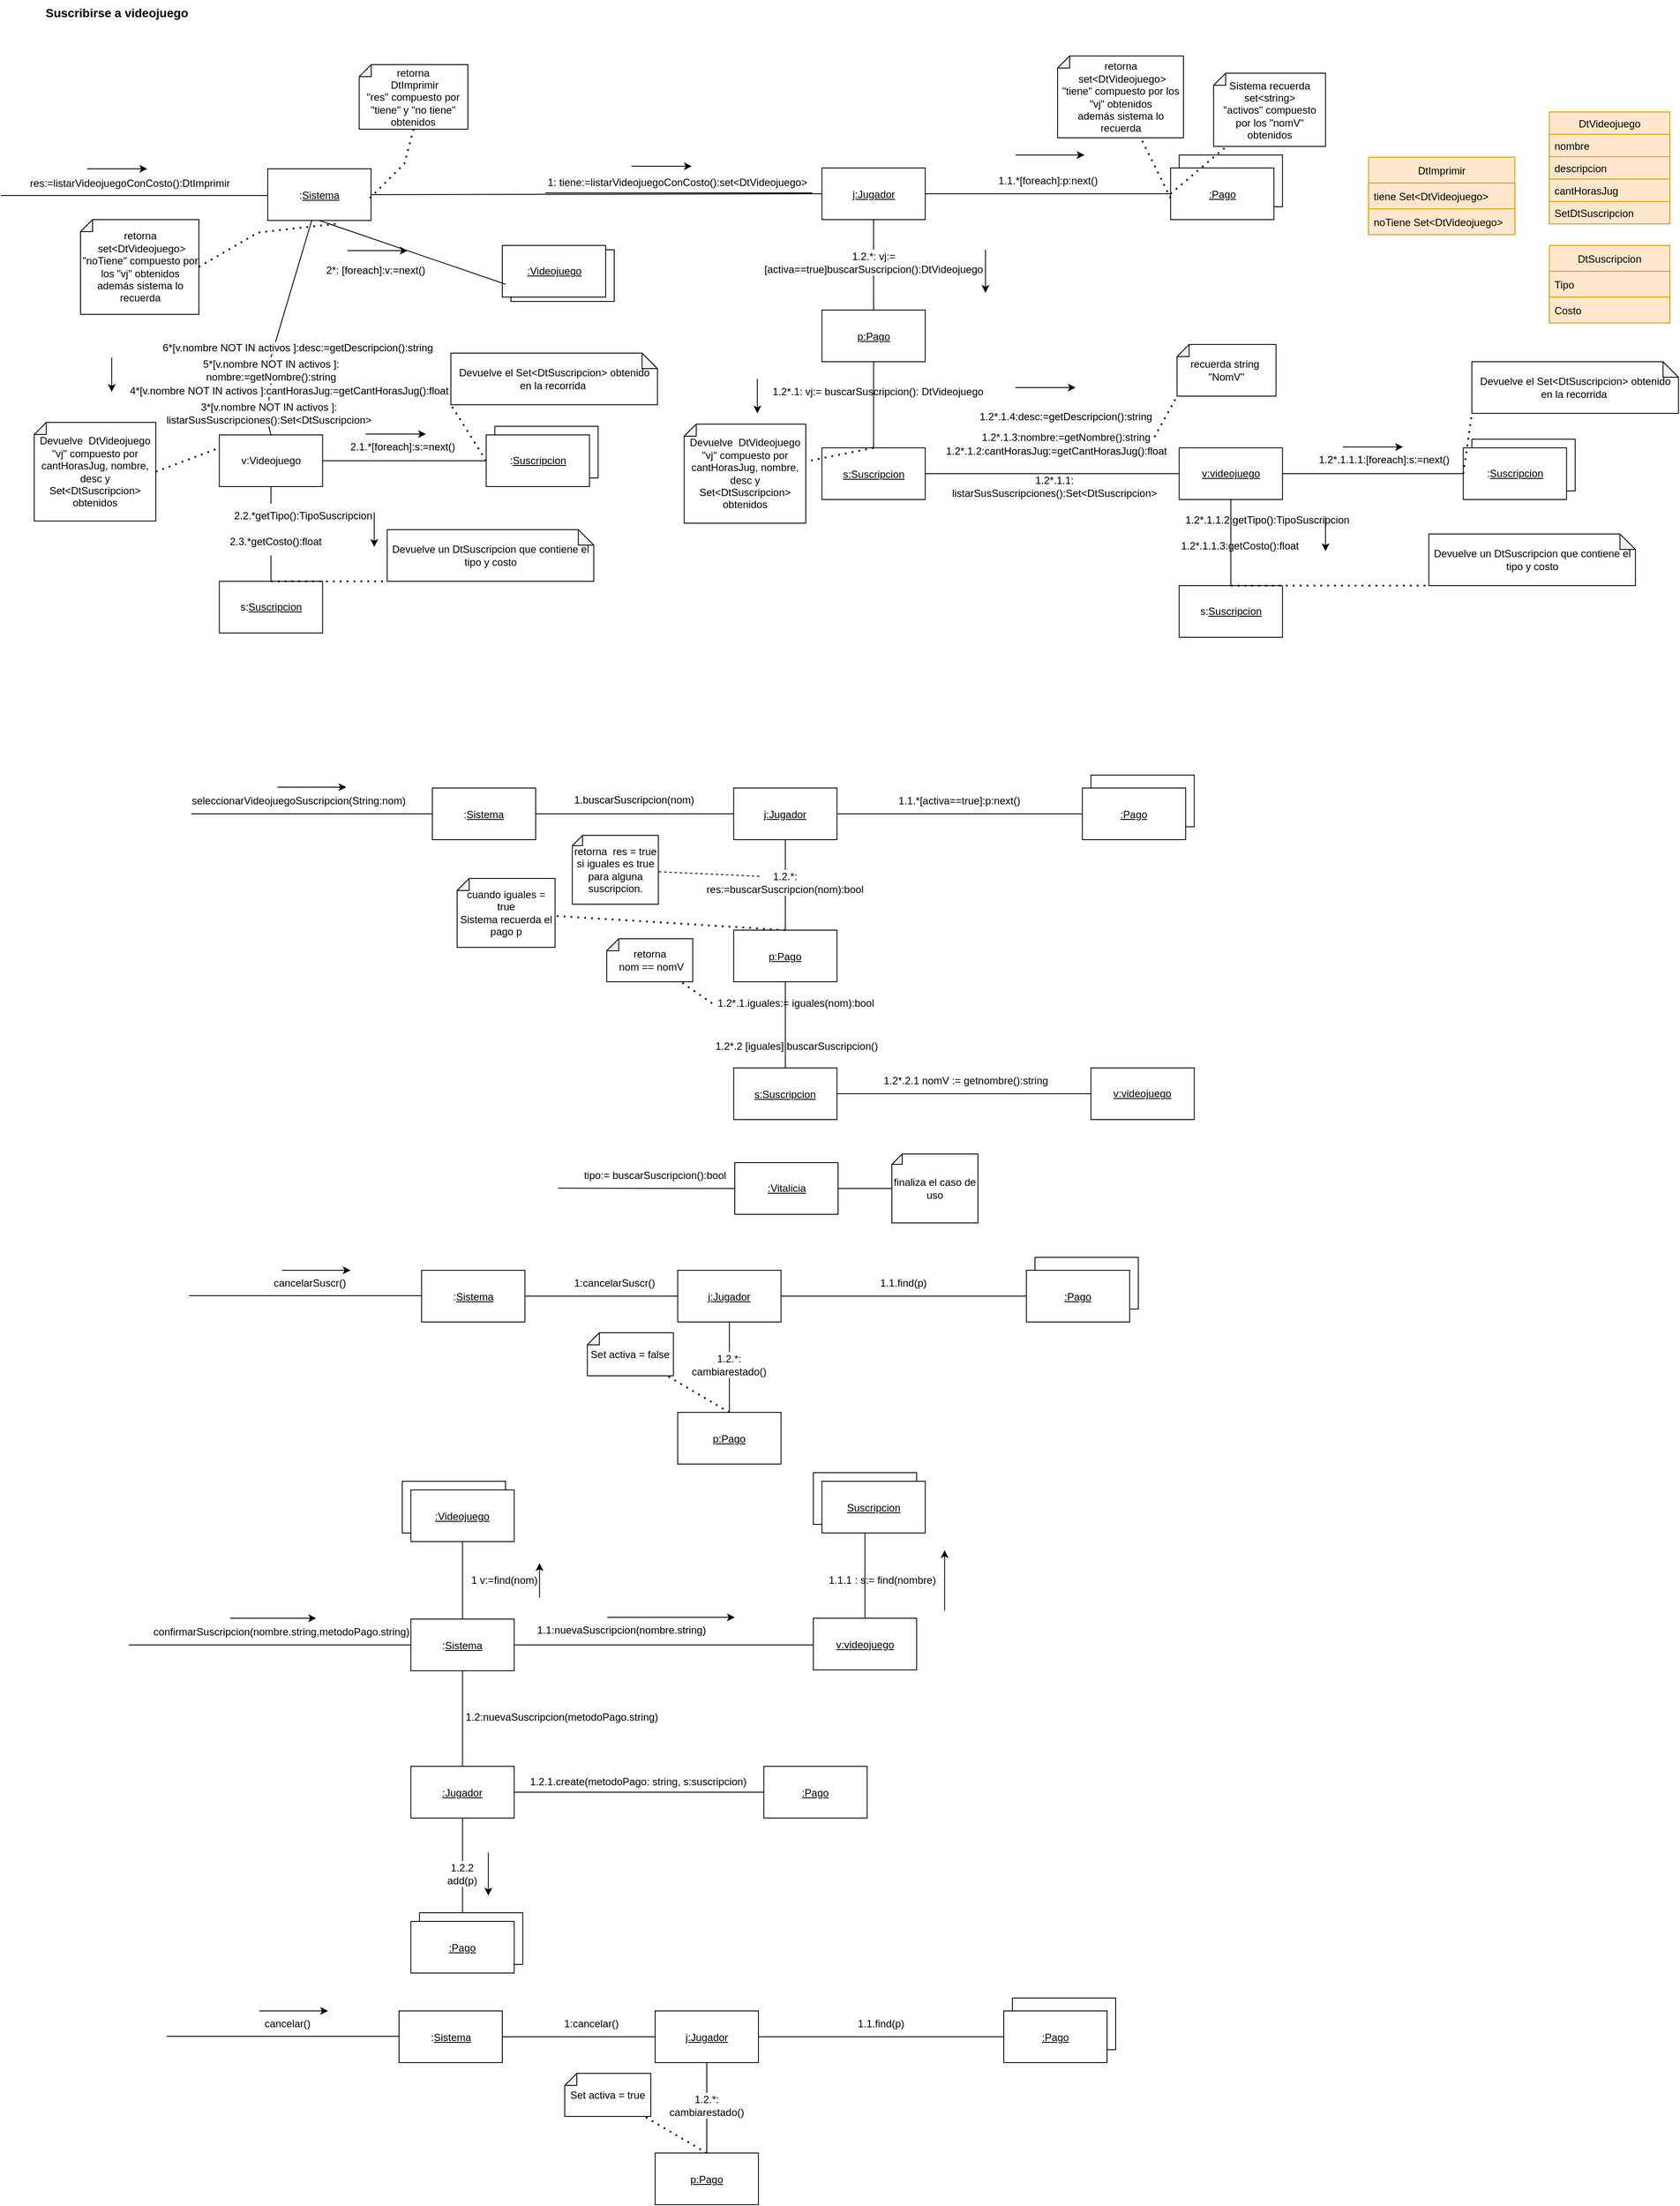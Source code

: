 <mxfile version="18.0.6" type="device"><diagram id="2yOESV11caJSzrnIw0Ns" name="Página-1"><mxGraphModel dx="2331" dy="764" grid="1" gridSize="10" guides="1" tooltips="1" connect="1" arrows="1" fold="1" page="1" pageScale="1" pageWidth="827" pageHeight="1169" math="0" shadow="0"><root><mxCell id="0"/><mxCell id="1" parent="0"/><mxCell id="eq5ucJkpcICW1I3j1G_3-112" value="&lt;span style=&quot;font-size: 12px;&quot;&gt;&lt;u&gt;:Pago&lt;/u&gt;&lt;/span&gt;" style="rounded=0;whiteSpace=wrap;html=1;fontSize=14;align=center;" parent="1" vertex="1"><mxGeometry x="856.25" y="925" width="120" height="60" as="geometry"/></mxCell><mxCell id="eq5ucJkpcICW1I3j1G_3-33" value="&lt;span style=&quot;font-size: 12px;&quot;&gt;&lt;u&gt;Videojuego&lt;/u&gt;&lt;/span&gt;" style="rounded=0;whiteSpace=wrap;html=1;fontSize=14;align=center;" parent="1" vertex="1"><mxGeometry x="76.25" y="2246" width="120" height="60" as="geometry"/></mxCell><mxCell id="mH4uHkD2dM41rsQMievX-1" value="&lt;b&gt;&lt;font style=&quot;font-size: 14px&quot;&gt;Suscribirse a videojuego&lt;/font&gt;&lt;/b&gt;" style="text;html=1;strokeColor=none;fillColor=none;align=left;verticalAlign=middle;whiteSpace=wrap;rounded=0;" parent="1" vertex="1"><mxGeometry x="-360" y="25" width="180" height="30" as="geometry"/></mxCell><mxCell id="mH4uHkD2dM41rsQMievX-30" value="&lt;font style=&quot;font-size: 12px&quot;&gt;:&lt;u&gt;Sistema&lt;/u&gt;&lt;/font&gt;" style="rounded=0;whiteSpace=wrap;html=1;fontSize=14;align=center;" parent="1" vertex="1"><mxGeometry x="91.25" y="940" width="120" height="60" as="geometry"/></mxCell><mxCell id="mH4uHkD2dM41rsQMievX-31" value="" style="endArrow=none;html=1;rounded=0;fontSize=12;exitX=0;exitY=0.5;exitDx=0;exitDy=0;" parent="1" source="mH4uHkD2dM41rsQMievX-30" edge="1"><mxGeometry width="50" height="50" relative="1" as="geometry"><mxPoint x="171.25" y="1005" as="sourcePoint"/><mxPoint x="-188.75" y="970" as="targetPoint"/></mxGeometry></mxCell><mxCell id="mH4uHkD2dM41rsQMievX-32" value="seleccionarVideojuegoSuscripcion(String:nom)" style="text;html=1;strokeColor=none;fillColor=none;align=center;verticalAlign=middle;whiteSpace=wrap;rounded=0;fontSize=12;" parent="1" vertex="1"><mxGeometry x="-218.75" y="940" width="310" height="30" as="geometry"/></mxCell><mxCell id="mH4uHkD2dM41rsQMievX-33" value="" style="endArrow=classic;html=1;rounded=0;fontSize=12;" parent="1" edge="1"><mxGeometry width="50" height="50" relative="1" as="geometry"><mxPoint x="-88.75" y="939" as="sourcePoint"/><mxPoint x="-8.75" y="939" as="targetPoint"/></mxGeometry></mxCell><mxCell id="mH4uHkD2dM41rsQMievX-43" value="DtVideojuego" style="swimlane;fontStyle=0;childLayout=stackLayout;horizontal=1;startSize=26;fillColor=#ffe6cc;horizontalStack=0;resizeParent=1;resizeParentMax=0;resizeLast=0;collapsible=1;marginBottom=0;strokeColor=#d79b00;" parent="1" vertex="1"><mxGeometry x="1388.75" y="155" width="140" height="130" as="geometry"/></mxCell><mxCell id="mH4uHkD2dM41rsQMievX-44" value="nombre" style="text;strokeColor=#d79b00;fillColor=#ffe6cc;align=left;verticalAlign=top;spacingLeft=4;spacingRight=4;overflow=hidden;rotatable=0;points=[[0,0.5],[1,0.5]];portConstraint=eastwest;" parent="mH4uHkD2dM41rsQMievX-43" vertex="1"><mxGeometry y="26" width="140" height="26" as="geometry"/></mxCell><mxCell id="mH4uHkD2dM41rsQMievX-45" value="descripcion" style="text;strokeColor=#d79b00;fillColor=#ffe6cc;align=left;verticalAlign=top;spacingLeft=4;spacingRight=4;overflow=hidden;rotatable=0;points=[[0,0.5],[1,0.5]];portConstraint=eastwest;" parent="mH4uHkD2dM41rsQMievX-43" vertex="1"><mxGeometry y="52" width="140" height="26" as="geometry"/></mxCell><mxCell id="mH4uHkD2dM41rsQMievX-46" value="cantHorasJug" style="text;strokeColor=#d79b00;fillColor=#ffe6cc;align=left;verticalAlign=top;spacingLeft=4;spacingRight=4;overflow=hidden;rotatable=0;points=[[0,0.5],[1,0.5]];portConstraint=eastwest;" parent="mH4uHkD2dM41rsQMievX-43" vertex="1"><mxGeometry y="78" width="140" height="26" as="geometry"/></mxCell><mxCell id="mH4uHkD2dM41rsQMievX-47" value="SetDtSuscripcion" style="text;strokeColor=#d79b00;fillColor=#ffe6cc;align=left;verticalAlign=top;spacingLeft=4;spacingRight=4;overflow=hidden;rotatable=0;points=[[0,0.5],[1,0.5]];portConstraint=eastwest;" parent="mH4uHkD2dM41rsQMievX-43" vertex="1"><mxGeometry y="104" width="140" height="26" as="geometry"/></mxCell><mxCell id="mH4uHkD2dM41rsQMievX-48" value="DtSuscripcion" style="swimlane;fontStyle=0;childLayout=stackLayout;horizontal=1;startSize=30;horizontalStack=0;resizeParent=1;resizeParentMax=0;resizeLast=0;collapsible=1;marginBottom=0;fillColor=#ffe6cc;strokeColor=#d79b00;" parent="1" vertex="1"><mxGeometry x="1388.75" y="310" width="140" height="90" as="geometry"/></mxCell><mxCell id="mH4uHkD2dM41rsQMievX-49" value="Tipo" style="text;strokeColor=#d79b00;fillColor=#ffe6cc;align=left;verticalAlign=middle;spacingLeft=4;spacingRight=4;overflow=hidden;points=[[0,0.5],[1,0.5]];portConstraint=eastwest;rotatable=0;" parent="mH4uHkD2dM41rsQMievX-48" vertex="1"><mxGeometry y="30" width="140" height="30" as="geometry"/></mxCell><mxCell id="mH4uHkD2dM41rsQMievX-50" value="Costo" style="text;strokeColor=#d79b00;fillColor=#ffe6cc;align=left;verticalAlign=middle;spacingLeft=4;spacingRight=4;overflow=hidden;points=[[0,0.5],[1,0.5]];portConstraint=eastwest;rotatable=0;" parent="mH4uHkD2dM41rsQMievX-48" vertex="1"><mxGeometry y="60" width="140" height="30" as="geometry"/></mxCell><mxCell id="eq5ucJkpcICW1I3j1G_3-24" value="&lt;font style=&quot;font-size: 12px&quot;&gt;:&lt;u&gt;Sistema&lt;/u&gt;&lt;/font&gt;" style="rounded=0;whiteSpace=wrap;html=1;fontSize=14;align=center;" parent="1" vertex="1"><mxGeometry x="66.25" y="1905" width="120" height="60" as="geometry"/></mxCell><mxCell id="eq5ucJkpcICW1I3j1G_3-26" value="" style="endArrow=none;html=1;rounded=0;exitX=0;exitY=0.5;exitDx=0;exitDy=0;" parent="1" source="eq5ucJkpcICW1I3j1G_3-24" edge="1"><mxGeometry width="50" height="50" relative="1" as="geometry"><mxPoint x="111.25" y="1695" as="sourcePoint"/><mxPoint x="-261.25" y="1935" as="targetPoint"/><Array as="points"><mxPoint x="-101.25" y="1935"/></Array></mxGeometry></mxCell><mxCell id="eq5ucJkpcICW1I3j1G_3-27" value="confirmarSuscripcion(nombre.string,metodoPago.string)&lt;br&gt;" style="text;html=1;strokeColor=none;fillColor=none;align=center;verticalAlign=middle;whiteSpace=wrap;rounded=0;" parent="1" vertex="1"><mxGeometry x="-113.75" y="1905" width="60" height="30" as="geometry"/></mxCell><mxCell id="eq5ucJkpcICW1I3j1G_3-28" value="" style="endArrow=classic;html=1;rounded=0;" parent="1" edge="1"><mxGeometry width="50" height="50" relative="1" as="geometry"><mxPoint x="-143.75" y="1904" as="sourcePoint"/><mxPoint x="-43.75" y="1904" as="targetPoint"/></mxGeometry></mxCell><mxCell id="eq5ucJkpcICW1I3j1G_3-29" value="" style="endArrow=none;html=1;rounded=0;exitX=1;exitY=0.5;exitDx=0;exitDy=0;" parent="1" source="eq5ucJkpcICW1I3j1G_3-24" edge="1"><mxGeometry width="50" height="50" relative="1" as="geometry"><mxPoint x="383.75" y="1845" as="sourcePoint"/><mxPoint x="533.75" y="1935" as="targetPoint"/></mxGeometry></mxCell><mxCell id="eq5ucJkpcICW1I3j1G_3-30" value="&lt;span style=&quot;font-size: 12px;&quot;&gt;&lt;u&gt;v:videojuego&lt;/u&gt;&lt;/span&gt;" style="rounded=0;whiteSpace=wrap;html=1;fontSize=14;align=center;" parent="1" vertex="1"><mxGeometry x="533.75" y="1904" width="120" height="60" as="geometry"/></mxCell><mxCell id="eq5ucJkpcICW1I3j1G_3-32" value="&lt;span style=&quot;font-size: 12px;&quot;&gt;&lt;u&gt;:Pago&lt;/u&gt;&lt;/span&gt;" style="rounded=0;whiteSpace=wrap;html=1;fontSize=14;align=center;" parent="1" vertex="1"><mxGeometry x="66.25" y="2256" width="120" height="60" as="geometry"/></mxCell><mxCell id="eq5ucJkpcICW1I3j1G_3-34" value="&lt;span style=&quot;font-size: 12px;&quot;&gt;&lt;u&gt;:Suscripcion&lt;/u&gt;&lt;/span&gt;" style="rounded=0;whiteSpace=wrap;html=1;fontSize=14;align=center;" parent="1" vertex="1"><mxGeometry x="56.25" y="1745" width="120" height="60" as="geometry"/></mxCell><mxCell id="eq5ucJkpcICW1I3j1G_3-39" value="" style="endArrow=none;html=1;rounded=0;entryX=0.5;entryY=1;entryDx=0;entryDy=0;startArrow=none;" parent="1" source="eq5ucJkpcICW1I3j1G_3-40" target="8eewEwaIKaTcl27n-QFC-44" edge="1"><mxGeometry width="50" height="50" relative="1" as="geometry"><mxPoint x="126.25" y="2246" as="sourcePoint"/><mxPoint x="126.25" y="2155" as="targetPoint"/></mxGeometry></mxCell><mxCell id="eq5ucJkpcICW1I3j1G_3-40" value="1.2.2 add(p)" style="text;html=1;strokeColor=none;fillColor=none;align=center;verticalAlign=middle;whiteSpace=wrap;rounded=0;" parent="1" vertex="1"><mxGeometry x="96.25" y="2186" width="60" height="30" as="geometry"/></mxCell><mxCell id="eq5ucJkpcICW1I3j1G_3-41" value="" style="endArrow=none;html=1;rounded=0;entryX=0.5;entryY=1;entryDx=0;entryDy=0;" parent="1" target="eq5ucJkpcICW1I3j1G_3-40" edge="1"><mxGeometry width="50" height="50" relative="1" as="geometry"><mxPoint x="126.25" y="2246" as="sourcePoint"/><mxPoint x="126.25" y="2155" as="targetPoint"/></mxGeometry></mxCell><mxCell id="eq5ucJkpcICW1I3j1G_3-48" value="&lt;span style=&quot;font-size: 12px;&quot;&gt;&lt;u&gt;p:Pago&lt;/u&gt;&lt;/span&gt;" style="rounded=0;whiteSpace=wrap;html=1;fontSize=14;align=center;" parent="1" vertex="1"><mxGeometry x="533.75" y="1735" width="120" height="60" as="geometry"/></mxCell><mxCell id="eq5ucJkpcICW1I3j1G_3-49" value="" style="endArrow=none;html=1;rounded=0;entryX=0.5;entryY=1;entryDx=0;entryDy=0;exitX=0.5;exitY=0;exitDx=0;exitDy=0;" parent="1" source="eq5ucJkpcICW1I3j1G_3-30" target="eq5ucJkpcICW1I3j1G_3-48" edge="1"><mxGeometry width="50" height="50" relative="1" as="geometry"><mxPoint x="653.75" y="2045" as="sourcePoint"/><mxPoint x="703.75" y="1995" as="targetPoint"/></mxGeometry></mxCell><mxCell id="eq5ucJkpcICW1I3j1G_3-50" value="1.2.1.create(metodoPago: string, s:suscripcion)" style="text;html=1;strokeColor=none;fillColor=none;align=center;verticalAlign=middle;whiteSpace=wrap;rounded=0;" parent="1" vertex="1"><mxGeometry x="163.75" y="2079" width="332.5" height="30" as="geometry"/></mxCell><mxCell id="eq5ucJkpcICW1I3j1G_3-54" value="&lt;span style=&quot;font-size: 12px;&quot;&gt;&lt;u&gt;:Videojuego&lt;/u&gt;&lt;/span&gt;" style="rounded=0;whiteSpace=wrap;html=1;fontSize=14;align=center;" parent="1" vertex="1"><mxGeometry x="66.25" y="1755" width="120" height="60" as="geometry"/></mxCell><mxCell id="eq5ucJkpcICW1I3j1G_3-56" value="" style="endArrow=none;html=1;rounded=0;entryX=0.5;entryY=1;entryDx=0;entryDy=0;startArrow=none;exitX=0.5;exitY=0;exitDx=0;exitDy=0;" parent="1" source="eq5ucJkpcICW1I3j1G_3-24" target="eq5ucJkpcICW1I3j1G_3-54" edge="1"><mxGeometry width="50" height="50" relative="1" as="geometry"><mxPoint x="593.75" y="1845" as="sourcePoint"/><mxPoint x="633.75" y="1985" as="targetPoint"/></mxGeometry></mxCell><mxCell id="eq5ucJkpcICW1I3j1G_3-64" value="&lt;span style=&quot;color: rgb(0, 0, 0); font-family: Helvetica; font-size: 12px; font-style: normal; font-variant-ligatures: normal; font-variant-caps: normal; font-weight: 400; letter-spacing: normal; orphans: 2; text-align: center; text-indent: 0px; text-transform: none; widows: 2; word-spacing: 0px; -webkit-text-stroke-width: 0px; background-color: rgb(248, 249, 250); text-decoration-thickness: initial; text-decoration-style: initial; text-decoration-color: initial; float: none; display: inline !important;&quot;&gt;1.1:nuevaSuscripcion(nombre.string)&lt;/span&gt;" style="text;whiteSpace=wrap;html=1;rotation=0;" parent="1" vertex="1"><mxGeometry x="211.25" y="1904" width="318.75" height="30" as="geometry"/></mxCell><mxCell id="eq5ucJkpcICW1I3j1G_3-65" value="" style="endArrow=classic;html=1;rounded=0;" parent="1" edge="1"><mxGeometry width="50" height="50" relative="1" as="geometry"><mxPoint x="294.5" y="1903" as="sourcePoint"/><mxPoint x="442.5" y="1903" as="targetPoint"/></mxGeometry></mxCell><mxCell id="eq5ucJkpcICW1I3j1G_3-80" value="1 v:=find(nom)" style="text;html=1;strokeColor=none;fillColor=none;align=center;verticalAlign=middle;whiteSpace=wrap;rounded=0;rotation=0;" parent="1" vertex="1"><mxGeometry x="116.25" y="1845" width="117.5" height="30" as="geometry"/></mxCell><mxCell id="eq5ucJkpcICW1I3j1G_3-90" value="" style="endArrow=classic;html=1;rounded=0;" parent="1" edge="1"><mxGeometry width="50" height="50" relative="1" as="geometry"><mxPoint x="686.25" y="1895" as="sourcePoint"/><mxPoint x="686.25" y="1825" as="targetPoint"/></mxGeometry></mxCell><mxCell id="eq5ucJkpcICW1I3j1G_3-91" value="" style="endArrow=classic;html=1;rounded=0;" parent="1" edge="1"><mxGeometry width="50" height="50" relative="1" as="geometry"><mxPoint x="156.25" y="2176" as="sourcePoint"/><mxPoint x="156.25" y="2226" as="targetPoint"/></mxGeometry></mxCell><mxCell id="eq5ucJkpcICW1I3j1G_3-93" value="" style="endArrow=classic;html=1;rounded=0;" parent="1" edge="1"><mxGeometry width="50" height="50" relative="1" as="geometry"><mxPoint x="215.75" y="1880" as="sourcePoint"/><mxPoint x="215.75" y="1840" as="targetPoint"/></mxGeometry></mxCell><mxCell id="eq5ucJkpcICW1I3j1G_3-109" value="&lt;span style=&quot;font-size: 12px;&quot;&gt;&lt;u&gt;j:Jugador&lt;/u&gt;&lt;/span&gt;" style="rounded=0;whiteSpace=wrap;html=1;fontSize=14;align=center;" parent="1" vertex="1"><mxGeometry x="441.25" y="940" width="120" height="60" as="geometry"/></mxCell><mxCell id="eq5ucJkpcICW1I3j1G_3-110" value="" style="endArrow=none;html=1;rounded=0;entryX=0;entryY=0.5;entryDx=0;entryDy=0;exitX=1;exitY=0.5;exitDx=0;exitDy=0;" parent="1" source="mH4uHkD2dM41rsQMievX-30" target="eq5ucJkpcICW1I3j1G_3-109" edge="1"><mxGeometry width="50" height="50" relative="1" as="geometry"><mxPoint x="206.25" y="895" as="sourcePoint"/><mxPoint x="256.25" y="845" as="targetPoint"/></mxGeometry></mxCell><mxCell id="eq5ucJkpcICW1I3j1G_3-111" value="&lt;span style=&quot;font-size: 12px;&quot;&gt;&lt;u&gt;:Pago&lt;/u&gt;&lt;/span&gt;" style="rounded=0;whiteSpace=wrap;html=1;fontSize=14;align=center;" parent="1" vertex="1"><mxGeometry x="846.25" y="940" width="120" height="60" as="geometry"/></mxCell><mxCell id="eq5ucJkpcICW1I3j1G_3-113" value="&lt;span style=&quot;font-size: 12px;&quot;&gt;&lt;u&gt;p:Pago&lt;/u&gt;&lt;/span&gt;" style="rounded=0;whiteSpace=wrap;html=1;fontSize=14;align=center;" parent="1" vertex="1"><mxGeometry x="441.25" y="1105" width="120" height="60" as="geometry"/></mxCell><mxCell id="eq5ucJkpcICW1I3j1G_3-114" value="" style="endArrow=none;html=1;rounded=0;entryX=0;entryY=0.5;entryDx=0;entryDy=0;exitX=1;exitY=0.5;exitDx=0;exitDy=0;" parent="1" source="eq5ucJkpcICW1I3j1G_3-109" target="eq5ucJkpcICW1I3j1G_3-111" edge="1"><mxGeometry width="50" height="50" relative="1" as="geometry"><mxPoint x="536.25" y="1095" as="sourcePoint"/><mxPoint x="586.25" y="1045" as="targetPoint"/></mxGeometry></mxCell><mxCell id="eq5ucJkpcICW1I3j1G_3-115" value="1.1.*[activa==true]:p:next()" style="text;html=1;strokeColor=none;fillColor=none;align=center;verticalAlign=middle;whiteSpace=wrap;rounded=0;" parent="1" vertex="1"><mxGeometry x="586.25" y="940" width="235" height="30" as="geometry"/></mxCell><mxCell id="eq5ucJkpcICW1I3j1G_3-123" value="" style="endArrow=none;html=1;rounded=0;entryX=0.5;entryY=1;entryDx=0;entryDy=0;startArrow=none;" parent="1" source="eq5ucJkpcICW1I3j1G_3-124" target="eq5ucJkpcICW1I3j1G_3-109" edge="1"><mxGeometry width="50" height="50" relative="1" as="geometry"><mxPoint x="536.25" y="985" as="sourcePoint"/><mxPoint x="586.25" y="935" as="targetPoint"/></mxGeometry></mxCell><mxCell id="eq5ucJkpcICW1I3j1G_3-124" value="1.2.*: res:=buscarSuscripcion(nom):bool" style="text;html=1;strokeColor=none;fillColor=none;align=center;verticalAlign=middle;whiteSpace=wrap;rounded=0;" parent="1" vertex="1"><mxGeometry x="471.25" y="1035" width="60" height="30" as="geometry"/></mxCell><mxCell id="eq5ucJkpcICW1I3j1G_3-125" value="" style="endArrow=none;html=1;rounded=0;entryX=0.5;entryY=1;entryDx=0;entryDy=0;" parent="1" source="eq5ucJkpcICW1I3j1G_3-113" target="eq5ucJkpcICW1I3j1G_3-124" edge="1"><mxGeometry width="50" height="50" relative="1" as="geometry"><mxPoint x="501.25" y="1105" as="sourcePoint"/><mxPoint x="501.25" y="1000" as="targetPoint"/></mxGeometry></mxCell><mxCell id="eq5ucJkpcICW1I3j1G_3-128" value="&lt;span style=&quot;font-size: 12px;&quot;&gt;&lt;u&gt;s:Suscripcion&lt;/u&gt;&lt;/span&gt;" style="rounded=0;whiteSpace=wrap;html=1;fontSize=14;align=center;" parent="1" vertex="1"><mxGeometry x="441.25" y="1265" width="120" height="60" as="geometry"/></mxCell><mxCell id="eq5ucJkpcICW1I3j1G_3-130" value="" style="endArrow=none;html=1;rounded=0;entryX=0.5;entryY=1;entryDx=0;entryDy=0;exitX=0.5;exitY=0;exitDx=0;exitDy=0;" parent="1" source="eq5ucJkpcICW1I3j1G_3-128" target="eq5ucJkpcICW1I3j1G_3-113" edge="1"><mxGeometry width="50" height="50" relative="1" as="geometry"><mxPoint x="536.25" y="1335" as="sourcePoint"/><mxPoint x="586.25" y="1285" as="targetPoint"/></mxGeometry></mxCell><mxCell id="eq5ucJkpcICW1I3j1G_3-132" value="1.2*.1.iguales:= iguales(nom):bool" style="text;html=1;strokeColor=none;fillColor=none;align=center;verticalAlign=middle;whiteSpace=wrap;rounded=0;" parent="1" vertex="1"><mxGeometry x="416.25" y="1175" width="195" height="30" as="geometry"/></mxCell><mxCell id="eq5ucJkpcICW1I3j1G_3-133" value="&lt;span style=&quot;color: rgb(0, 0, 0); font-family: Helvetica; font-size: 12px; font-style: normal; font-variant-ligatures: normal; font-variant-caps: normal; font-weight: 400; letter-spacing: normal; orphans: 2; text-align: center; text-indent: 0px; text-transform: none; widows: 2; word-spacing: 0px; -webkit-text-stroke-width: 0px; background-color: rgb(248, 249, 250); text-decoration-thickness: initial; text-decoration-style: initial; text-decoration-color: initial; float: none; display: inline !important;&quot;&gt;1.buscarSuscripcion(nom)&lt;/span&gt;" style="text;whiteSpace=wrap;html=1;" parent="1" vertex="1"><mxGeometry x="253.75" y="940" width="160" height="30" as="geometry"/></mxCell><mxCell id="l9q6pQGn_7VZa9pUw-t3-1" value="&lt;u&gt;v:videojuego&lt;/u&gt;" style="rounded=0;whiteSpace=wrap;html=1;" parent="1" vertex="1"><mxGeometry x="856.25" y="1265" width="120" height="60" as="geometry"/></mxCell><mxCell id="l9q6pQGn_7VZa9pUw-t3-2" value="" style="endArrow=none;html=1;rounded=0;exitX=1;exitY=0.5;exitDx=0;exitDy=0;entryX=0;entryY=0.5;entryDx=0;entryDy=0;" parent="1" source="eq5ucJkpcICW1I3j1G_3-128" target="l9q6pQGn_7VZa9pUw-t3-1" edge="1"><mxGeometry width="50" height="50" relative="1" as="geometry"><mxPoint x="786.25" y="1225" as="sourcePoint"/><mxPoint x="836.25" y="1175" as="targetPoint"/></mxGeometry></mxCell><mxCell id="l9q6pQGn_7VZa9pUw-t3-3" value="1.2*.2.1 nomV := getnombre():string" style="text;html=1;strokeColor=none;fillColor=none;align=center;verticalAlign=middle;whiteSpace=wrap;rounded=0;" parent="1" vertex="1"><mxGeometry x="561.25" y="1265" width="300" height="30" as="geometry"/></mxCell><mxCell id="l9q6pQGn_7VZa9pUw-t3-7" value="" style="endArrow=none;dashed=1;html=1;dashPattern=1 3;strokeWidth=2;rounded=0;exitX=0;exitY=0.5;exitDx=0;exitDy=0;" parent="1" source="eq5ucJkpcICW1I3j1G_3-132" target="l9q6pQGn_7VZa9pUw-t3-8" edge="1"><mxGeometry width="50" height="50" relative="1" as="geometry"><mxPoint x="786.25" y="1195" as="sourcePoint"/><mxPoint x="356.25" y="1190" as="targetPoint"/></mxGeometry></mxCell><mxCell id="l9q6pQGn_7VZa9pUw-t3-8" value="retorna &lt;br&gt;&amp;nbsp;nom == nomV" style="shape=note;whiteSpace=wrap;html=1;backgroundOutline=1;darkOpacity=0.05;size=14;direction=north;" parent="1" vertex="1"><mxGeometry x="293.75" y="1115" width="100" height="50" as="geometry"/></mxCell><mxCell id="l9q6pQGn_7VZa9pUw-t3-9" value="1.2*.2 [iguales] buscarSuscripcion()" style="text;html=1;strokeColor=none;fillColor=none;align=center;verticalAlign=middle;whiteSpace=wrap;rounded=0;" parent="1" vertex="1"><mxGeometry x="357.5" y="1225" width="312.5" height="30" as="geometry"/></mxCell><mxCell id="l9q6pQGn_7VZa9pUw-t3-14" value="" style="endArrow=none;dashed=1;html=1;rounded=0;exitX=0;exitY=0.25;exitDx=0;exitDy=0;" parent="1" source="eq5ucJkpcICW1I3j1G_3-124" target="l9q6pQGn_7VZa9pUw-t3-15" edge="1"><mxGeometry width="50" height="50" relative="1" as="geometry"><mxPoint x="444.625" y="1040" as="sourcePoint"/><mxPoint x="382.75" y="1060" as="targetPoint"/></mxGeometry></mxCell><mxCell id="l9q6pQGn_7VZa9pUw-t3-15" value="retorna&amp;nbsp; res = true si iguales es true para alguna suscripcion." style="shape=note;whiteSpace=wrap;html=1;backgroundOutline=1;darkOpacity=0.05;direction=north;size=12;" parent="1" vertex="1"><mxGeometry x="253.75" y="995" width="100" height="80" as="geometry"/></mxCell><mxCell id="l9q6pQGn_7VZa9pUw-t3-17" value="&lt;u&gt;:Vitalicia&lt;/u&gt;" style="rounded=0;whiteSpace=wrap;html=1;" parent="1" vertex="1"><mxGeometry x="442.5" y="1375" width="120" height="60" as="geometry"/></mxCell><mxCell id="l9q6pQGn_7VZa9pUw-t3-19" value="" style="endArrow=none;html=1;rounded=0;entryX=0;entryY=0.5;entryDx=0;entryDy=0;" parent="1" target="l9q6pQGn_7VZa9pUw-t3-17" edge="1"><mxGeometry width="50" height="50" relative="1" as="geometry"><mxPoint x="237.5" y="1404.58" as="sourcePoint"/><mxPoint x="435" y="1404.58" as="targetPoint"/></mxGeometry></mxCell><mxCell id="l9q6pQGn_7VZa9pUw-t3-21" value="tipo:= buscarSuscripcion():bool" style="text;html=1;strokeColor=none;fillColor=none;align=center;verticalAlign=middle;whiteSpace=wrap;rounded=0;" parent="1" vertex="1"><mxGeometry x="245" y="1375" width="210" height="30" as="geometry"/></mxCell><mxCell id="l9q6pQGn_7VZa9pUw-t3-25" value="finaliza el caso de uso" style="shape=note;whiteSpace=wrap;html=1;backgroundOutline=1;darkOpacity=0.05;direction=north;size=12;" parent="1" vertex="1"><mxGeometry x="625" y="1365" width="100" height="80" as="geometry"/></mxCell><mxCell id="l9q6pQGn_7VZa9pUw-t3-26" value="" style="endArrow=none;html=1;rounded=0;exitX=1;exitY=0.5;exitDx=0;exitDy=0;entryX=0.5;entryY=0;entryDx=0;entryDy=0;entryPerimeter=0;" parent="1" source="l9q6pQGn_7VZa9pUw-t3-17" target="l9q6pQGn_7VZa9pUw-t3-25" edge="1"><mxGeometry width="50" height="50" relative="1" as="geometry"><mxPoint x="575" y="1405" as="sourcePoint"/><mxPoint x="697.5" y="1275" as="targetPoint"/></mxGeometry></mxCell><mxCell id="8eewEwaIKaTcl27n-QFC-33" style="edgeStyle=orthogonalEdgeStyle;rounded=0;orthogonalLoop=1;jettySize=auto;html=1;exitX=1;exitY=0.5;exitDx=0;exitDy=0;entryX=0;entryY=0.5;entryDx=0;entryDy=0;endArrow=none;endFill=0;" parent="1" source="8eewEwaIKaTcl27n-QFC-1" target="8eewEwaIKaTcl27n-QFC-20" edge="1"><mxGeometry relative="1" as="geometry"/></mxCell><mxCell id="8eewEwaIKaTcl27n-QFC-1" value="&lt;font style=&quot;font-size: 12px&quot;&gt;:&lt;u&gt;Sistema&lt;/u&gt;&lt;/font&gt;" style="rounded=0;whiteSpace=wrap;html=1;fontSize=14;align=center;" parent="1" vertex="1"><mxGeometry x="78.75" y="1500" width="120" height="60" as="geometry"/></mxCell><mxCell id="8eewEwaIKaTcl27n-QFC-2" value="" style="endArrow=none;html=1;rounded=0;entryX=0;entryY=0.5;entryDx=0;entryDy=0;" parent="1" edge="1"><mxGeometry width="50" height="50" relative="1" as="geometry"><mxPoint x="-191.25" y="1529.5" as="sourcePoint"/><mxPoint x="78.75" y="1529.5" as="targetPoint"/></mxGeometry></mxCell><mxCell id="8eewEwaIKaTcl27n-QFC-3" value="cancelarSuscr()" style="text;html=1;strokeColor=none;fillColor=none;align=center;verticalAlign=middle;whiteSpace=wrap;rounded=0;" parent="1" vertex="1"><mxGeometry x="-81.25" y="1500" width="60" height="30" as="geometry"/></mxCell><mxCell id="8eewEwaIKaTcl27n-QFC-4" value="" style="endArrow=classic;html=1;rounded=0;" parent="1" edge="1"><mxGeometry width="50" height="50" relative="1" as="geometry"><mxPoint x="-83.75" y="1500" as="sourcePoint"/><mxPoint x="-3.75" y="1500" as="targetPoint"/></mxGeometry></mxCell><mxCell id="8eewEwaIKaTcl27n-QFC-17" value="" style="endArrow=none;dashed=1;html=1;dashPattern=1 3;strokeWidth=2;rounded=0;exitX=0.5;exitY=0;exitDx=0;exitDy=0;" parent="1" source="eq5ucJkpcICW1I3j1G_3-113" target="8eewEwaIKaTcl27n-QFC-18" edge="1"><mxGeometry width="50" height="50" relative="1" as="geometry"><mxPoint x="395" y="1330" as="sourcePoint"/><mxPoint x="335" y="1330" as="targetPoint"/></mxGeometry></mxCell><mxCell id="8eewEwaIKaTcl27n-QFC-18" value="cuando iguales = true&lt;br&gt;Sistema recuerda el pago p" style="shape=note;whiteSpace=wrap;html=1;backgroundOutline=1;darkOpacity=0.05;size=14;direction=north;" parent="1" vertex="1"><mxGeometry x="120" y="1045" width="113.75" height="80" as="geometry"/></mxCell><mxCell id="8eewEwaIKaTcl27n-QFC-19" value="&lt;span style=&quot;font-size: 12px;&quot;&gt;&lt;u&gt;:Pago&lt;/u&gt;&lt;/span&gt;" style="rounded=0;whiteSpace=wrap;html=1;fontSize=14;align=center;" parent="1" vertex="1"><mxGeometry x="791.25" y="1485" width="120" height="60" as="geometry"/></mxCell><mxCell id="8eewEwaIKaTcl27n-QFC-20" value="&lt;span style=&quot;font-size: 12px;&quot;&gt;&lt;u&gt;j:Jugador&lt;/u&gt;&lt;/span&gt;" style="rounded=0;whiteSpace=wrap;html=1;fontSize=14;align=center;" parent="1" vertex="1"><mxGeometry x="376.25" y="1500" width="120" height="60" as="geometry"/></mxCell><mxCell id="8eewEwaIKaTcl27n-QFC-21" value="&lt;span style=&quot;font-size: 12px;&quot;&gt;&lt;u&gt;:Pago&lt;/u&gt;&lt;/span&gt;" style="rounded=0;whiteSpace=wrap;html=1;fontSize=14;align=center;" parent="1" vertex="1"><mxGeometry x="781.25" y="1500" width="120" height="60" as="geometry"/></mxCell><mxCell id="8eewEwaIKaTcl27n-QFC-22" value="&lt;span style=&quot;font-size: 12px;&quot;&gt;&lt;u&gt;p:Pago&lt;/u&gt;&lt;/span&gt;" style="rounded=0;whiteSpace=wrap;html=1;fontSize=14;align=center;" parent="1" vertex="1"><mxGeometry x="376.25" y="1665" width="120" height="60" as="geometry"/></mxCell><mxCell id="8eewEwaIKaTcl27n-QFC-23" value="" style="endArrow=none;html=1;rounded=0;entryX=0;entryY=0.5;entryDx=0;entryDy=0;exitX=1;exitY=0.5;exitDx=0;exitDy=0;" parent="1" source="8eewEwaIKaTcl27n-QFC-20" target="8eewEwaIKaTcl27n-QFC-21" edge="1"><mxGeometry width="50" height="50" relative="1" as="geometry"><mxPoint x="471.25" y="1655" as="sourcePoint"/><mxPoint x="521.25" y="1605" as="targetPoint"/></mxGeometry></mxCell><mxCell id="8eewEwaIKaTcl27n-QFC-24" value="1.1.find(p)" style="text;html=1;strokeColor=none;fillColor=none;align=center;verticalAlign=middle;whiteSpace=wrap;rounded=0;" parent="1" vertex="1"><mxGeometry x="521.25" y="1500" width="235" height="30" as="geometry"/></mxCell><mxCell id="8eewEwaIKaTcl27n-QFC-25" value="" style="endArrow=none;html=1;rounded=0;entryX=0.5;entryY=1;entryDx=0;entryDy=0;startArrow=none;" parent="1" source="8eewEwaIKaTcl27n-QFC-26" target="8eewEwaIKaTcl27n-QFC-20" edge="1"><mxGeometry width="50" height="50" relative="1" as="geometry"><mxPoint x="471.25" y="1545" as="sourcePoint"/><mxPoint x="521.25" y="1495" as="targetPoint"/></mxGeometry></mxCell><mxCell id="8eewEwaIKaTcl27n-QFC-26" value="1.2.*: cambiarestado()" style="text;html=1;strokeColor=none;fillColor=none;align=center;verticalAlign=middle;whiteSpace=wrap;rounded=0;" parent="1" vertex="1"><mxGeometry x="406.25" y="1595" width="60" height="30" as="geometry"/></mxCell><mxCell id="8eewEwaIKaTcl27n-QFC-27" value="" style="endArrow=none;html=1;rounded=0;entryX=0.5;entryY=1;entryDx=0;entryDy=0;" parent="1" source="8eewEwaIKaTcl27n-QFC-22" target="8eewEwaIKaTcl27n-QFC-26" edge="1"><mxGeometry width="50" height="50" relative="1" as="geometry"><mxPoint x="436.25" y="1665" as="sourcePoint"/><mxPoint x="436.25" y="1560" as="targetPoint"/></mxGeometry></mxCell><mxCell id="8eewEwaIKaTcl27n-QFC-34" value="1:cancelarSuscr()" style="text;html=1;strokeColor=none;fillColor=none;align=center;verticalAlign=middle;whiteSpace=wrap;rounded=0;" parent="1" vertex="1"><mxGeometry x="272.5" y="1500" width="60" height="30" as="geometry"/></mxCell><mxCell id="8eewEwaIKaTcl27n-QFC-35" value="" style="endArrow=none;dashed=1;html=1;dashPattern=1 3;strokeWidth=2;rounded=0;exitX=0.5;exitY=0;exitDx=0;exitDy=0;" parent="1" source="8eewEwaIKaTcl27n-QFC-22" target="8eewEwaIKaTcl27n-QFC-36" edge="1"><mxGeometry width="50" height="50" relative="1" as="geometry"><mxPoint x="393.75" y="1647.5" as="sourcePoint"/><mxPoint x="333.75" y="1647.5" as="targetPoint"/></mxGeometry></mxCell><mxCell id="8eewEwaIKaTcl27n-QFC-36" value="Set activa = false" style="shape=note;whiteSpace=wrap;html=1;backgroundOutline=1;darkOpacity=0.05;size=14;direction=north;" parent="1" vertex="1"><mxGeometry x="271.25" y="1572.5" width="100" height="50" as="geometry"/></mxCell><mxCell id="8eewEwaIKaTcl27n-QFC-40" value="&lt;span style=&quot;font-size: 12px;&quot;&gt;&lt;u&gt;Suscripcion&lt;/u&gt;&lt;/span&gt;" style="rounded=0;whiteSpace=wrap;html=1;fontSize=14;align=center;" parent="1" vertex="1"><mxGeometry x="543.75" y="1745" width="120" height="60" as="geometry"/></mxCell><mxCell id="8eewEwaIKaTcl27n-QFC-41" value="1.1.1 : s:= find(nombre)" style="text;html=1;strokeColor=none;fillColor=none;align=center;verticalAlign=middle;whiteSpace=wrap;rounded=0;rotation=0;" parent="1" vertex="1"><mxGeometry x="521.25" y="1845" width="186.25" height="30" as="geometry"/></mxCell><mxCell id="8eewEwaIKaTcl27n-QFC-42" value="&lt;span style=&quot;font-size: 12px;&quot;&gt;&lt;u&gt;:Pago&lt;/u&gt;&lt;/span&gt;" style="rounded=0;whiteSpace=wrap;html=1;fontSize=14;align=center;" parent="1" vertex="1"><mxGeometry x="476.25" y="2076" width="120" height="60" as="geometry"/></mxCell><mxCell id="8eewEwaIKaTcl27n-QFC-43" value="" style="endArrow=none;html=1;rounded=0;exitX=1;exitY=0.5;exitDx=0;exitDy=0;entryX=0;entryY=0.5;entryDx=0;entryDy=0;" parent="1" source="8eewEwaIKaTcl27n-QFC-44" target="8eewEwaIKaTcl27n-QFC-42" edge="1"><mxGeometry width="50" height="50" relative="1" as="geometry"><mxPoint x="195" y="2108.5" as="sourcePoint"/><mxPoint x="27.5" y="1999.5" as="targetPoint"/></mxGeometry></mxCell><mxCell id="8eewEwaIKaTcl27n-QFC-44" value="&lt;span style=&quot;font-size: 12px;&quot;&gt;&lt;u&gt;:Jugador&lt;/u&gt;&lt;/span&gt;" style="rounded=0;whiteSpace=wrap;html=1;fontSize=14;align=center;" parent="1" vertex="1"><mxGeometry x="66.25" y="2076" width="120" height="60" as="geometry"/></mxCell><mxCell id="8eewEwaIKaTcl27n-QFC-45" value="" style="endArrow=none;html=1;rounded=0;entryX=0.5;entryY=1;entryDx=0;entryDy=0;exitX=0.5;exitY=0;exitDx=0;exitDy=0;" parent="1" source="8eewEwaIKaTcl27n-QFC-44" target="eq5ucJkpcICW1I3j1G_3-24" edge="1"><mxGeometry width="50" height="50" relative="1" as="geometry"><mxPoint x="466.25" y="2095" as="sourcePoint"/><mxPoint x="516.25" y="2045" as="targetPoint"/></mxGeometry></mxCell><mxCell id="8eewEwaIKaTcl27n-QFC-46" value="&lt;span style=&quot;color: rgb(0, 0, 0); font-family: Helvetica; font-size: 12px; font-style: normal; font-variant-ligatures: normal; font-variant-caps: normal; font-weight: 400; letter-spacing: normal; orphans: 2; text-align: center; text-indent: 0px; text-transform: none; widows: 2; word-spacing: 0px; -webkit-text-stroke-width: 0px; background-color: rgb(248, 249, 250); text-decoration-thickness: initial; text-decoration-style: initial; text-decoration-color: initial; float: none; display: inline !important;&quot;&gt;1.2:nuevaSuscripcion(metodoPago.string)&lt;/span&gt;" style="text;whiteSpace=wrap;html=1;rotation=0;" parent="1" vertex="1"><mxGeometry x="127.5" y="2005" width="318.75" height="30" as="geometry"/></mxCell><mxCell id="8eewEwaIKaTcl27n-QFC-51" style="edgeStyle=orthogonalEdgeStyle;rounded=0;orthogonalLoop=1;jettySize=auto;html=1;exitX=1;exitY=0.5;exitDx=0;exitDy=0;entryX=0;entryY=0.5;entryDx=0;entryDy=0;endArrow=none;endFill=0;" parent="1" source="8eewEwaIKaTcl27n-QFC-52" target="8eewEwaIKaTcl27n-QFC-57" edge="1"><mxGeometry relative="1" as="geometry"/></mxCell><mxCell id="8eewEwaIKaTcl27n-QFC-52" value="&lt;font style=&quot;font-size: 12px&quot;&gt;:&lt;u&gt;Sistema&lt;/u&gt;&lt;/font&gt;" style="rounded=0;whiteSpace=wrap;html=1;fontSize=14;align=center;" parent="1" vertex="1"><mxGeometry x="52.5" y="2360" width="120" height="60" as="geometry"/></mxCell><mxCell id="8eewEwaIKaTcl27n-QFC-53" value="" style="endArrow=none;html=1;rounded=0;entryX=0;entryY=0.5;entryDx=0;entryDy=0;" parent="1" edge="1"><mxGeometry width="50" height="50" relative="1" as="geometry"><mxPoint x="-217.5" y="2389.5" as="sourcePoint"/><mxPoint x="52.5" y="2389.5" as="targetPoint"/></mxGeometry></mxCell><mxCell id="8eewEwaIKaTcl27n-QFC-54" value="cancelar()" style="text;html=1;strokeColor=none;fillColor=none;align=center;verticalAlign=middle;whiteSpace=wrap;rounded=0;" parent="1" vertex="1"><mxGeometry x="-107.5" y="2360" width="60" height="30" as="geometry"/></mxCell><mxCell id="8eewEwaIKaTcl27n-QFC-55" value="" style="endArrow=classic;html=1;rounded=0;" parent="1" edge="1"><mxGeometry width="50" height="50" relative="1" as="geometry"><mxPoint x="-110" y="2360" as="sourcePoint"/><mxPoint x="-30" y="2360" as="targetPoint"/></mxGeometry></mxCell><mxCell id="8eewEwaIKaTcl27n-QFC-56" value="&lt;span style=&quot;font-size: 12px;&quot;&gt;&lt;u&gt;:Pago&lt;/u&gt;&lt;/span&gt;" style="rounded=0;whiteSpace=wrap;html=1;fontSize=14;align=center;" parent="1" vertex="1"><mxGeometry x="765" y="2345" width="120" height="60" as="geometry"/></mxCell><mxCell id="8eewEwaIKaTcl27n-QFC-57" value="&lt;span style=&quot;font-size: 12px;&quot;&gt;&lt;u&gt;j:Jugador&lt;/u&gt;&lt;/span&gt;" style="rounded=0;whiteSpace=wrap;html=1;fontSize=14;align=center;" parent="1" vertex="1"><mxGeometry x="350" y="2360" width="120" height="60" as="geometry"/></mxCell><mxCell id="8eewEwaIKaTcl27n-QFC-58" value="&lt;span style=&quot;font-size: 12px;&quot;&gt;&lt;u&gt;:Pago&lt;/u&gt;&lt;/span&gt;" style="rounded=0;whiteSpace=wrap;html=1;fontSize=14;align=center;" parent="1" vertex="1"><mxGeometry x="755" y="2360" width="120" height="60" as="geometry"/></mxCell><mxCell id="8eewEwaIKaTcl27n-QFC-59" value="&lt;span style=&quot;font-size: 12px;&quot;&gt;&lt;u&gt;p:Pago&lt;/u&gt;&lt;/span&gt;" style="rounded=0;whiteSpace=wrap;html=1;fontSize=14;align=center;" parent="1" vertex="1"><mxGeometry x="350" y="2525" width="120" height="60" as="geometry"/></mxCell><mxCell id="8eewEwaIKaTcl27n-QFC-60" value="" style="endArrow=none;html=1;rounded=0;entryX=0;entryY=0.5;entryDx=0;entryDy=0;exitX=1;exitY=0.5;exitDx=0;exitDy=0;" parent="1" source="8eewEwaIKaTcl27n-QFC-57" target="8eewEwaIKaTcl27n-QFC-58" edge="1"><mxGeometry width="50" height="50" relative="1" as="geometry"><mxPoint x="445" y="2515" as="sourcePoint"/><mxPoint x="495" y="2465" as="targetPoint"/></mxGeometry></mxCell><mxCell id="8eewEwaIKaTcl27n-QFC-61" value="1.1.find(p)" style="text;html=1;strokeColor=none;fillColor=none;align=center;verticalAlign=middle;whiteSpace=wrap;rounded=0;" parent="1" vertex="1"><mxGeometry x="495" y="2360" width="235" height="30" as="geometry"/></mxCell><mxCell id="8eewEwaIKaTcl27n-QFC-62" value="" style="endArrow=none;html=1;rounded=0;entryX=0.5;entryY=1;entryDx=0;entryDy=0;startArrow=none;" parent="1" source="8eewEwaIKaTcl27n-QFC-63" target="8eewEwaIKaTcl27n-QFC-57" edge="1"><mxGeometry width="50" height="50" relative="1" as="geometry"><mxPoint x="445" y="2405" as="sourcePoint"/><mxPoint x="495" y="2355" as="targetPoint"/></mxGeometry></mxCell><mxCell id="8eewEwaIKaTcl27n-QFC-63" value="1.2.*: cambiarestado()" style="text;html=1;strokeColor=none;fillColor=none;align=center;verticalAlign=middle;whiteSpace=wrap;rounded=0;" parent="1" vertex="1"><mxGeometry x="380" y="2455" width="60" height="30" as="geometry"/></mxCell><mxCell id="8eewEwaIKaTcl27n-QFC-64" value="" style="endArrow=none;html=1;rounded=0;entryX=0.5;entryY=1;entryDx=0;entryDy=0;" parent="1" source="8eewEwaIKaTcl27n-QFC-59" target="8eewEwaIKaTcl27n-QFC-63" edge="1"><mxGeometry width="50" height="50" relative="1" as="geometry"><mxPoint x="410" y="2525" as="sourcePoint"/><mxPoint x="410" y="2420" as="targetPoint"/></mxGeometry></mxCell><mxCell id="8eewEwaIKaTcl27n-QFC-65" value="1:cancelar()" style="text;html=1;strokeColor=none;fillColor=none;align=center;verticalAlign=middle;whiteSpace=wrap;rounded=0;" parent="1" vertex="1"><mxGeometry x="246.25" y="2360" width="60" height="30" as="geometry"/></mxCell><mxCell id="8eewEwaIKaTcl27n-QFC-66" value="" style="endArrow=none;dashed=1;html=1;dashPattern=1 3;strokeWidth=2;rounded=0;exitX=0.5;exitY=0;exitDx=0;exitDy=0;" parent="1" source="8eewEwaIKaTcl27n-QFC-59" target="8eewEwaIKaTcl27n-QFC-67" edge="1"><mxGeometry width="50" height="50" relative="1" as="geometry"><mxPoint x="367.5" y="2507.5" as="sourcePoint"/><mxPoint x="307.5" y="2507.5" as="targetPoint"/></mxGeometry></mxCell><mxCell id="8eewEwaIKaTcl27n-QFC-67" value="Set activa = true" style="shape=note;whiteSpace=wrap;html=1;backgroundOutline=1;darkOpacity=0.05;size=14;direction=north;" parent="1" vertex="1"><mxGeometry x="245" y="2432.5" width="100" height="50" as="geometry"/></mxCell><mxCell id="a_F8Bhq4qnpBhH4f_OAN-1" value="&lt;span style=&quot;font-size: 12px;&quot;&gt;&lt;u&gt;:Pago&lt;/u&gt;&lt;/span&gt;" style="rounded=0;whiteSpace=wrap;html=1;fontSize=14;align=center;" vertex="1" parent="1"><mxGeometry x="958.75" y="205" width="120" height="60" as="geometry"/></mxCell><mxCell id="a_F8Bhq4qnpBhH4f_OAN-2" value="&lt;font style=&quot;font-size: 12px&quot;&gt;:&lt;u&gt;Sistema&lt;/u&gt;&lt;/font&gt;" style="rounded=0;whiteSpace=wrap;html=1;fontSize=14;align=center;" vertex="1" parent="1"><mxGeometry x="-100" y="221" width="120" height="60" as="geometry"/></mxCell><mxCell id="a_F8Bhq4qnpBhH4f_OAN-6" value="&lt;span style=&quot;font-size: 12px;&quot;&gt;&lt;u&gt;j:Jugador&lt;/u&gt;&lt;/span&gt;" style="rounded=0;whiteSpace=wrap;html=1;fontSize=14;align=center;" vertex="1" parent="1"><mxGeometry x="543.75" y="220" width="120" height="60" as="geometry"/></mxCell><mxCell id="a_F8Bhq4qnpBhH4f_OAN-7" value="" style="endArrow=none;html=1;rounded=0;entryX=0;entryY=0.5;entryDx=0;entryDy=0;exitX=1;exitY=0.5;exitDx=0;exitDy=0;" edge="1" parent="1" source="a_F8Bhq4qnpBhH4f_OAN-2" target="a_F8Bhq4qnpBhH4f_OAN-6"><mxGeometry width="50" height="50" relative="1" as="geometry"><mxPoint x="308.75" y="175" as="sourcePoint"/><mxPoint x="358.75" y="125" as="targetPoint"/></mxGeometry></mxCell><mxCell id="a_F8Bhq4qnpBhH4f_OAN-8" value="&lt;span style=&quot;font-size: 12px;&quot;&gt;&lt;u&gt;:Pago&lt;/u&gt;&lt;/span&gt;" style="rounded=0;whiteSpace=wrap;html=1;fontSize=14;align=center;" vertex="1" parent="1"><mxGeometry x="948.75" y="220" width="120" height="60" as="geometry"/></mxCell><mxCell id="a_F8Bhq4qnpBhH4f_OAN-9" value="&lt;span style=&quot;font-size: 12px;&quot;&gt;&lt;u&gt;p:Pago&lt;/u&gt;&lt;/span&gt;" style="rounded=0;whiteSpace=wrap;html=1;fontSize=14;align=center;" vertex="1" parent="1"><mxGeometry x="543.75" y="385" width="120" height="60" as="geometry"/></mxCell><mxCell id="a_F8Bhq4qnpBhH4f_OAN-10" value="" style="endArrow=none;html=1;rounded=0;entryX=0;entryY=0.5;entryDx=0;entryDy=0;exitX=1;exitY=0.5;exitDx=0;exitDy=0;" edge="1" parent="1" source="a_F8Bhq4qnpBhH4f_OAN-6" target="a_F8Bhq4qnpBhH4f_OAN-8"><mxGeometry width="50" height="50" relative="1" as="geometry"><mxPoint x="638.75" y="375" as="sourcePoint"/><mxPoint x="688.75" y="325" as="targetPoint"/></mxGeometry></mxCell><mxCell id="a_F8Bhq4qnpBhH4f_OAN-11" value="1.1.*[foreach]:p:next()" style="text;html=1;strokeColor=none;fillColor=none;align=center;verticalAlign=middle;whiteSpace=wrap;rounded=0;" vertex="1" parent="1"><mxGeometry x="688.75" y="220" width="235" height="30" as="geometry"/></mxCell><mxCell id="a_F8Bhq4qnpBhH4f_OAN-12" value="" style="endArrow=none;html=1;rounded=0;entryX=0.5;entryY=1;entryDx=0;entryDy=0;startArrow=none;" edge="1" parent="1" source="a_F8Bhq4qnpBhH4f_OAN-13" target="a_F8Bhq4qnpBhH4f_OAN-6"><mxGeometry width="50" height="50" relative="1" as="geometry"><mxPoint x="638.75" y="265" as="sourcePoint"/><mxPoint x="688.75" y="215" as="targetPoint"/></mxGeometry></mxCell><mxCell id="a_F8Bhq4qnpBhH4f_OAN-13" value="1.2.*: vj:=[activa==true]buscarSuscripcion():DtVideojuego" style="text;html=1;strokeColor=none;fillColor=none;align=center;verticalAlign=middle;whiteSpace=wrap;rounded=0;" vertex="1" parent="1"><mxGeometry x="573.75" y="315" width="60" height="30" as="geometry"/></mxCell><mxCell id="a_F8Bhq4qnpBhH4f_OAN-14" value="" style="endArrow=none;html=1;rounded=0;entryX=0.5;entryY=1;entryDx=0;entryDy=0;" edge="1" parent="1" source="a_F8Bhq4qnpBhH4f_OAN-9" target="a_F8Bhq4qnpBhH4f_OAN-13"><mxGeometry width="50" height="50" relative="1" as="geometry"><mxPoint x="603.75" y="385" as="sourcePoint"/><mxPoint x="603.75" y="280" as="targetPoint"/></mxGeometry></mxCell><mxCell id="a_F8Bhq4qnpBhH4f_OAN-15" value="&lt;span style=&quot;font-size: 12px;&quot;&gt;&lt;u&gt;s:Suscripcion&lt;/u&gt;&lt;/span&gt;" style="rounded=0;whiteSpace=wrap;html=1;fontSize=14;align=center;" vertex="1" parent="1"><mxGeometry x="543.75" y="545" width="120" height="60" as="geometry"/></mxCell><mxCell id="a_F8Bhq4qnpBhH4f_OAN-16" value="" style="endArrow=none;html=1;rounded=0;entryX=0.5;entryY=1;entryDx=0;entryDy=0;exitX=0.5;exitY=0;exitDx=0;exitDy=0;" edge="1" parent="1" source="a_F8Bhq4qnpBhH4f_OAN-15" target="a_F8Bhq4qnpBhH4f_OAN-9"><mxGeometry width="50" height="50" relative="1" as="geometry"><mxPoint x="638.75" y="615" as="sourcePoint"/><mxPoint x="688.75" y="565" as="targetPoint"/></mxGeometry></mxCell><mxCell id="a_F8Bhq4qnpBhH4f_OAN-19" value="&lt;u&gt;v:videojuego&lt;/u&gt;" style="rounded=0;whiteSpace=wrap;html=1;" vertex="1" parent="1"><mxGeometry x="958.75" y="545" width="120" height="60" as="geometry"/></mxCell><mxCell id="a_F8Bhq4qnpBhH4f_OAN-20" value="" style="endArrow=none;html=1;rounded=0;exitX=1;exitY=0.5;exitDx=0;exitDy=0;entryX=0;entryY=0.5;entryDx=0;entryDy=0;" edge="1" parent="1" source="a_F8Bhq4qnpBhH4f_OAN-15" target="a_F8Bhq4qnpBhH4f_OAN-19"><mxGeometry width="50" height="50" relative="1" as="geometry"><mxPoint x="888.75" y="505" as="sourcePoint"/><mxPoint x="938.75" y="455" as="targetPoint"/></mxGeometry></mxCell><mxCell id="a_F8Bhq4qnpBhH4f_OAN-24" value="1.2*.1: vj:= buscarSuscripcion(): DtVideojuego" style="text;html=1;strokeColor=none;fillColor=none;align=center;verticalAlign=middle;whiteSpace=wrap;rounded=0;" vertex="1" parent="1"><mxGeometry x="483.75" y="465" width="250" height="30" as="geometry"/></mxCell><mxCell id="a_F8Bhq4qnpBhH4f_OAN-27" value="" style="endArrow=none;dashed=1;html=1;dashPattern=1 3;strokeWidth=2;rounded=0;exitX=0.5;exitY=0;exitDx=0;exitDy=0;" edge="1" parent="1" source="a_F8Bhq4qnpBhH4f_OAN-15" target="a_F8Bhq4qnpBhH4f_OAN-28"><mxGeometry width="50" height="50" relative="1" as="geometry"><mxPoint x="497.5" y="610" as="sourcePoint"/><mxPoint x="437.5" y="610" as="targetPoint"/></mxGeometry></mxCell><mxCell id="a_F8Bhq4qnpBhH4f_OAN-28" value="Devuelve&amp;nbsp; DtVideojuego &quot;vj&quot; compuesto por cantHorasJug, nombre, desc y Set&amp;lt;DtSuscripcion&amp;gt; obtenidos" style="shape=note;whiteSpace=wrap;html=1;backgroundOutline=1;darkOpacity=0.05;size=14;direction=north;" vertex="1" parent="1"><mxGeometry x="383.75" y="517.5" width="141.25" height="115" as="geometry"/></mxCell><mxCell id="a_F8Bhq4qnpBhH4f_OAN-32" value="" style="endArrow=none;html=1;rounded=0;fontSize=14;entryX=0;entryY=0.5;entryDx=0;entryDy=0;" edge="1" parent="1"><mxGeometry width="50" height="50" relative="1" as="geometry"><mxPoint x="-410.0" y="252" as="sourcePoint"/><mxPoint x="-100" y="252" as="targetPoint"/></mxGeometry></mxCell><mxCell id="a_F8Bhq4qnpBhH4f_OAN-33" value="&lt;font style=&quot;font-size: 12px&quot;&gt;res:=listarVideojuegoConCosto():DtImprimir&lt;/font&gt;" style="text;html=1;strokeColor=none;fillColor=none;align=center;verticalAlign=middle;whiteSpace=wrap;rounded=0;fontSize=14;" vertex="1" parent="1"><mxGeometry x="-290" y="222" width="60" height="30" as="geometry"/></mxCell><mxCell id="a_F8Bhq4qnpBhH4f_OAN-34" value="" style="endArrow=classic;html=1;rounded=0;fontSize=12;" edge="1" parent="1"><mxGeometry width="50" height="50" relative="1" as="geometry"><mxPoint x="-310" y="221" as="sourcePoint"/><mxPoint x="-240" y="221" as="targetPoint"/></mxGeometry></mxCell><mxCell id="a_F8Bhq4qnpBhH4f_OAN-35" value="" style="endArrow=none;html=1;rounded=0;fontSize=14;entryX=0;entryY=0.5;entryDx=0;entryDy=0;" edge="1" parent="1"><mxGeometry width="50" height="50" relative="1" as="geometry"><mxPoint x="222.5" y="249.05" as="sourcePoint"/><mxPoint x="532.5" y="249.05" as="targetPoint"/></mxGeometry></mxCell><mxCell id="a_F8Bhq4qnpBhH4f_OAN-36" value="&lt;font style=&quot;font-size: 12px&quot;&gt;1: tiene:=listarVideojuegoConCosto():set&amp;lt;DtVideojuego&amp;gt;&lt;/font&gt;" style="text;html=1;strokeColor=none;fillColor=none;align=center;verticalAlign=middle;whiteSpace=wrap;rounded=0;fontSize=14;" vertex="1" parent="1"><mxGeometry x="204.38" y="221" width="343.75" height="30" as="geometry"/></mxCell><mxCell id="a_F8Bhq4qnpBhH4f_OAN-37" value="" style="endArrow=classic;html=1;rounded=0;fontSize=12;" edge="1" parent="1"><mxGeometry width="50" height="50" relative="1" as="geometry"><mxPoint x="322.5" y="218.05" as="sourcePoint"/><mxPoint x="392.5" y="218.05" as="targetPoint"/></mxGeometry></mxCell><mxCell id="a_F8Bhq4qnpBhH4f_OAN-38" value="DtImprimir" style="swimlane;fontStyle=0;childLayout=stackLayout;horizontal=1;startSize=30;horizontalStack=0;resizeParent=1;resizeParentMax=0;resizeLast=0;collapsible=1;marginBottom=0;fillColor=#ffe6cc;strokeColor=#d79b00;" vertex="1" parent="1"><mxGeometry x="1178.75" y="207.5" width="170" height="90" as="geometry"/></mxCell><mxCell id="a_F8Bhq4qnpBhH4f_OAN-39" value="tiene Set&lt;DtVideojuego&gt;" style="text;strokeColor=#d79b00;fillColor=#ffe6cc;align=left;verticalAlign=middle;spacingLeft=4;spacingRight=4;overflow=hidden;points=[[0,0.5],[1,0.5]];portConstraint=eastwest;rotatable=0;" vertex="1" parent="a_F8Bhq4qnpBhH4f_OAN-38"><mxGeometry y="30" width="170" height="30" as="geometry"/></mxCell><mxCell id="a_F8Bhq4qnpBhH4f_OAN-40" value="noTiene Set&lt;DtVideojuego&gt;" style="text;strokeColor=#d79b00;fillColor=#ffe6cc;align=left;verticalAlign=middle;spacingLeft=4;spacingRight=4;overflow=hidden;points=[[0,0.5],[1,0.5]];portConstraint=eastwest;rotatable=0;" vertex="1" parent="a_F8Bhq4qnpBhH4f_OAN-38"><mxGeometry y="60" width="170" height="30" as="geometry"/></mxCell><mxCell id="a_F8Bhq4qnpBhH4f_OAN-41" value="" style="endArrow=none;dashed=1;html=1;dashPattern=1 3;strokeWidth=2;rounded=0;" edge="1" parent="1" target="a_F8Bhq4qnpBhH4f_OAN-42"><mxGeometry width="50" height="50" relative="1" as="geometry"><mxPoint x="948.75" y="255" as="sourcePoint"/><mxPoint x="896.25" y="190" as="targetPoint"/></mxGeometry></mxCell><mxCell id="a_F8Bhq4qnpBhH4f_OAN-42" value="retorna &lt;br&gt;&amp;nbsp;set&amp;lt;DtVideojuego&amp;gt;&lt;br&gt;&quot;tiene&quot; compuesto por los &quot;vj&quot; obtenidos&lt;br&gt;además sistema lo recuerda" style="shape=note;whiteSpace=wrap;html=1;backgroundOutline=1;darkOpacity=0.05;size=14;direction=north;" vertex="1" parent="1"><mxGeometry x="817.5" y="90" width="146.25" height="95" as="geometry"/></mxCell><mxCell id="a_F8Bhq4qnpBhH4f_OAN-43" value="1.2*.1.1: listarSusSuscripciones():Set&amp;lt;DtSuscripcion&amp;gt;" style="text;html=1;strokeColor=none;fillColor=none;align=center;verticalAlign=middle;whiteSpace=wrap;rounded=0;fontSize=12;" vertex="1" parent="1"><mxGeometry x="678.75" y="575" width="270" height="30" as="geometry"/></mxCell><mxCell id="a_F8Bhq4qnpBhH4f_OAN-44" value="" style="endArrow=classic;html=1;rounded=0;fontSize=12;" edge="1" parent="1"><mxGeometry width="50" height="50" relative="1" as="geometry"><mxPoint x="768.45" y="475" as="sourcePoint"/><mxPoint x="838.45" y="475" as="targetPoint"/></mxGeometry></mxCell><mxCell id="a_F8Bhq4qnpBhH4f_OAN-45" value="1.2*.1.3:nombre:=getNombre():string" style="text;html=1;strokeColor=none;fillColor=none;align=center;verticalAlign=middle;whiteSpace=wrap;rounded=0;" vertex="1" parent="1"><mxGeometry x="725" y="517.5" width="205" height="30" as="geometry"/></mxCell><mxCell id="a_F8Bhq4qnpBhH4f_OAN-47" value="&lt;span style=&quot;color: rgb(0, 0, 0); font-family: Helvetica; font-size: 12px; font-style: normal; font-variant-ligatures: normal; font-variant-caps: normal; font-weight: 400; letter-spacing: normal; orphans: 2; text-align: center; text-indent: 0px; text-transform: none; widows: 2; word-spacing: 0px; -webkit-text-stroke-width: 0px; background-color: rgb(248, 249, 250); text-decoration-thickness: initial; text-decoration-style: initial; text-decoration-color: initial; float: none; display: inline !important;&quot;&gt;1.2*.1.4:desc:=getDescripcion():string&lt;/span&gt;" style="text;whiteSpace=wrap;html=1;" vertex="1" parent="1"><mxGeometry x="725" y="495" width="140" height="30" as="geometry"/></mxCell><mxCell id="a_F8Bhq4qnpBhH4f_OAN-48" value="&lt;span style=&quot;color: rgb(0, 0, 0); font-family: Helvetica; font-size: 12px; font-style: normal; font-variant-ligatures: normal; font-variant-caps: normal; font-weight: 400; letter-spacing: normal; orphans: 2; text-align: center; text-indent: 0px; text-transform: none; widows: 2; word-spacing: 0px; -webkit-text-stroke-width: 0px; background-color: rgb(248, 249, 250); text-decoration-thickness: initial; text-decoration-style: initial; text-decoration-color: initial; float: none; display: inline !important;&quot;&gt;1.2*.1.2:cantHorasJug:=getCantHorasJug():float&lt;/span&gt;" style="text;whiteSpace=wrap;html=1;" vertex="1" parent="1"><mxGeometry x="686.25" y="535" width="200" height="30" as="geometry"/></mxCell><mxCell id="a_F8Bhq4qnpBhH4f_OAN-49" value="" style="endArrow=classic;html=1;rounded=0;fontSize=12;" edge="1" parent="1"><mxGeometry width="50" height="50" relative="1" as="geometry"><mxPoint x="468.75" y="465" as="sourcePoint"/><mxPoint x="468.75" y="505" as="targetPoint"/></mxGeometry></mxCell><mxCell id="a_F8Bhq4qnpBhH4f_OAN-50" value="" style="endArrow=classic;html=1;rounded=0;fontSize=12;" edge="1" parent="1"><mxGeometry width="50" height="50" relative="1" as="geometry"><mxPoint x="733.75" y="315" as="sourcePoint"/><mxPoint x="733.75" y="365" as="targetPoint"/></mxGeometry></mxCell><mxCell id="a_F8Bhq4qnpBhH4f_OAN-51" value="" style="endArrow=classic;html=1;rounded=0;fontSize=12;" edge="1" parent="1"><mxGeometry width="50" height="50" relative="1" as="geometry"><mxPoint x="768.75" y="205" as="sourcePoint"/><mxPoint x="848.75" y="205" as="targetPoint"/></mxGeometry></mxCell><mxCell id="a_F8Bhq4qnpBhH4f_OAN-53" value=":&lt;u&gt;Suscripcion&lt;/u&gt;" style="rounded=0;whiteSpace=wrap;html=1;fontSize=12;align=center;" vertex="1" parent="1"><mxGeometry x="1298.75" y="535" width="120" height="60" as="geometry"/></mxCell><mxCell id="a_F8Bhq4qnpBhH4f_OAN-55" value=":&lt;u&gt;Suscripcion&lt;/u&gt;" style="rounded=0;whiteSpace=wrap;html=1;fontSize=12;align=center;" vertex="1" parent="1"><mxGeometry x="1288.75" y="545" width="120" height="60" as="geometry"/></mxCell><mxCell id="a_F8Bhq4qnpBhH4f_OAN-56" value="s:&lt;u&gt;Suscripcion&lt;/u&gt;" style="rounded=0;whiteSpace=wrap;html=1;fontSize=12;align=center;" vertex="1" parent="1"><mxGeometry x="958.75" y="705" width="120" height="60" as="geometry"/></mxCell><mxCell id="a_F8Bhq4qnpBhH4f_OAN-57" value="" style="endArrow=none;html=1;rounded=0;fontSize=12;entryX=0;entryY=0.5;entryDx=0;entryDy=0;exitX=1;exitY=0.5;exitDx=0;exitDy=0;" edge="1" parent="1" source="a_F8Bhq4qnpBhH4f_OAN-19" target="a_F8Bhq4qnpBhH4f_OAN-55"><mxGeometry width="50" height="50" relative="1" as="geometry"><mxPoint x="1098.75" y="575" as="sourcePoint"/><mxPoint x="1108.75" y="485" as="targetPoint"/></mxGeometry></mxCell><mxCell id="a_F8Bhq4qnpBhH4f_OAN-60" value="&lt;span style=&quot;color: rgb(0 , 0 , 0) ; font-family: &amp;quot;helvetica&amp;quot; ; font-size: 12px ; font-style: normal ; font-weight: 400 ; letter-spacing: normal ; text-align: center ; text-indent: 0px ; text-transform: none ; word-spacing: 0px ; background-color: rgb(248 , 249 , 250) ; display: inline ; float: none&quot;&gt;1.2*.1.1.1:[foreach]:s:=next()&lt;/span&gt;" style="text;whiteSpace=wrap;html=1;fontSize=12;" vertex="1" parent="1"><mxGeometry x="1118.75" y="545" width="190" height="30" as="geometry"/></mxCell><mxCell id="a_F8Bhq4qnpBhH4f_OAN-61" value="&lt;span style=&quot;color: rgb(0 , 0 , 0) ; font-family: &amp;quot;helvetica&amp;quot; ; font-size: 12px ; font-style: normal ; font-weight: 400 ; letter-spacing: normal ; text-align: center ; text-indent: 0px ; text-transform: none ; word-spacing: 0px ; background-color: rgb(248 , 249 , 250) ; display: inline ; float: none&quot;&gt;1.2*.1.1.2:getTipo():TipoSuscripcion&lt;/span&gt;" style="text;whiteSpace=wrap;html=1;fontSize=12;" vertex="1" parent="1"><mxGeometry x="963.75" y="615" width="90" height="30" as="geometry"/></mxCell><mxCell id="a_F8Bhq4qnpBhH4f_OAN-62" value="" style="endArrow=none;html=1;rounded=0;fontSize=12;entryX=0.5;entryY=1;entryDx=0;entryDy=0;startArrow=none;" edge="1" parent="1" source="a_F8Bhq4qnpBhH4f_OAN-67" target="a_F8Bhq4qnpBhH4f_OAN-61"><mxGeometry width="50" height="50" relative="1" as="geometry"><mxPoint x="1008.75" y="705" as="sourcePoint"/><mxPoint x="1008.75" y="595" as="targetPoint"/></mxGeometry></mxCell><mxCell id="a_F8Bhq4qnpBhH4f_OAN-63" value="" style="endArrow=classic;html=1;rounded=0;fontSize=12;" edge="1" parent="1"><mxGeometry width="50" height="50" relative="1" as="geometry"><mxPoint x="1128.75" y="625" as="sourcePoint"/><mxPoint x="1128.75" y="665" as="targetPoint"/></mxGeometry></mxCell><mxCell id="a_F8Bhq4qnpBhH4f_OAN-64" value="" style="endArrow=classic;html=1;rounded=0;fontSize=12;" edge="1" parent="1"><mxGeometry width="50" height="50" relative="1" as="geometry"><mxPoint x="1148.75" y="544" as="sourcePoint"/><mxPoint x="1218.75" y="544" as="targetPoint"/></mxGeometry></mxCell><mxCell id="a_F8Bhq4qnpBhH4f_OAN-65" value="Devuelve un DtSuscripcion que contiene el tipo y costo" style="shape=note;whiteSpace=wrap;html=1;backgroundOutline=1;darkOpacity=0.05;fontSize=12;align=center;size=18;" vertex="1" parent="1"><mxGeometry x="1248.75" y="645" width="240" height="60" as="geometry"/></mxCell><mxCell id="a_F8Bhq4qnpBhH4f_OAN-66" value="" style="endArrow=none;dashed=1;html=1;dashPattern=1 3;strokeWidth=2;rounded=0;fontSize=12;exitX=0.5;exitY=0;exitDx=0;exitDy=0;entryX=0;entryY=1;entryDx=0;entryDy=0;entryPerimeter=0;" edge="1" parent="1" source="a_F8Bhq4qnpBhH4f_OAN-56" target="a_F8Bhq4qnpBhH4f_OAN-65"><mxGeometry width="50" height="50" relative="1" as="geometry"><mxPoint x="1178.75" y="735" as="sourcePoint"/><mxPoint x="1228.75" y="685" as="targetPoint"/></mxGeometry></mxCell><mxCell id="a_F8Bhq4qnpBhH4f_OAN-67" value="&lt;span style=&quot;color: rgb(0, 0, 0); font-family: helvetica; font-size: 12px; font-style: normal; font-variant-ligatures: normal; font-variant-caps: normal; font-weight: 400; letter-spacing: normal; orphans: 2; text-align: center; text-indent: 0px; text-transform: none; widows: 2; word-spacing: 0px; -webkit-text-stroke-width: 0px; background-color: rgb(248, 249, 250); text-decoration-thickness: initial; text-decoration-style: initial; text-decoration-color: initial; float: none; display: inline !important;&quot;&gt;1.2*.1.1.3:getCosto():float&lt;/span&gt;" style="text;whiteSpace=wrap;html=1;" vertex="1" parent="1"><mxGeometry x="958.75" y="645" width="100" height="30" as="geometry"/></mxCell><mxCell id="a_F8Bhq4qnpBhH4f_OAN-68" value="" style="endArrow=none;html=1;rounded=0;fontSize=12;entryX=0.5;entryY=1;entryDx=0;entryDy=0;" edge="1" parent="1" source="a_F8Bhq4qnpBhH4f_OAN-56" target="a_F8Bhq4qnpBhH4f_OAN-19"><mxGeometry width="50" height="50" relative="1" as="geometry"><mxPoint x="1008.75" y="705" as="sourcePoint"/><mxPoint x="1008.75" y="645" as="targetPoint"/></mxGeometry></mxCell><mxCell id="a_F8Bhq4qnpBhH4f_OAN-69" value="" style="endArrow=none;html=1;rounded=0;fontSize=12;entryX=0.5;entryY=1;entryDx=0;entryDy=0;startArrow=none;" edge="1" parent="1"><mxGeometry width="50" height="50" relative="1" as="geometry"><mxPoint x="1058.75" y="445" as="sourcePoint"/><mxPoint x="1058.75" y="445" as="targetPoint"/></mxGeometry></mxCell><mxCell id="a_F8Bhq4qnpBhH4f_OAN-70" value="Devuelve el Set&amp;lt;DtSuscripcion&amp;gt; obtenido en la recorrida&amp;nbsp;" style="shape=note;whiteSpace=wrap;html=1;backgroundOutline=1;darkOpacity=0.05;fontSize=12;align=center;size=18;" vertex="1" parent="1"><mxGeometry x="1298.75" y="445" width="240" height="60" as="geometry"/></mxCell><mxCell id="a_F8Bhq4qnpBhH4f_OAN-71" value="" style="endArrow=none;dashed=1;html=1;dashPattern=1 3;strokeWidth=2;rounded=0;fontSize=12;exitX=0;exitY=0.5;exitDx=0;exitDy=0;entryX=0;entryY=1;entryDx=0;entryDy=0;entryPerimeter=0;" edge="1" parent="1" target="a_F8Bhq4qnpBhH4f_OAN-70" source="a_F8Bhq4qnpBhH4f_OAN-55"><mxGeometry width="50" height="50" relative="1" as="geometry"><mxPoint x="1068.75" y="505" as="sourcePoint"/><mxPoint x="1278.75" y="485" as="targetPoint"/></mxGeometry></mxCell><mxCell id="a_F8Bhq4qnpBhH4f_OAN-72" value="" style="endArrow=none;dashed=1;html=1;dashPattern=1 3;strokeWidth=2;rounded=0;exitX=0;exitY=0.5;exitDx=0;exitDy=0;" edge="1" parent="1" target="a_F8Bhq4qnpBhH4f_OAN-73" source="a_F8Bhq4qnpBhH4f_OAN-8"><mxGeometry width="50" height="50" relative="1" as="geometry"><mxPoint x="1113.75" y="250" as="sourcePoint"/><mxPoint x="1061.25" y="185" as="targetPoint"/></mxGeometry></mxCell><mxCell id="a_F8Bhq4qnpBhH4f_OAN-73" value="Sistema recuerda set&amp;lt;string&amp;gt;&lt;br&gt;&quot;activos&quot; compuesto por los &quot;nomV&quot; obtenidos" style="shape=note;whiteSpace=wrap;html=1;backgroundOutline=1;darkOpacity=0.05;size=14;direction=north;" vertex="1" parent="1"><mxGeometry x="998.75" y="110" width="130" height="85" as="geometry"/></mxCell><mxCell id="a_F8Bhq4qnpBhH4f_OAN-74" value="" style="endArrow=none;dashed=1;html=1;dashPattern=1 3;strokeWidth=2;rounded=0;entryX=0;entryY=0;entryDx=0;entryDy=0;entryPerimeter=0;exitX=1;exitY=0.5;exitDx=0;exitDy=0;" edge="1" parent="1" target="a_F8Bhq4qnpBhH4f_OAN-75" source="a_F8Bhq4qnpBhH4f_OAN-45"><mxGeometry width="50" height="50" relative="1" as="geometry"><mxPoint x="898.75" y="675" as="sourcePoint"/><mxPoint x="817.5" y="720" as="targetPoint"/></mxGeometry></mxCell><mxCell id="a_F8Bhq4qnpBhH4f_OAN-75" value="recuerda string&amp;nbsp; &quot;NomV&quot;" style="shape=note;whiteSpace=wrap;html=1;backgroundOutline=1;darkOpacity=0.05;size=14;direction=north;" vertex="1" parent="1"><mxGeometry x="956.25" y="425" width="115" height="60" as="geometry"/></mxCell><mxCell id="a_F8Bhq4qnpBhH4f_OAN-77" value=":&lt;u&gt;Suscripcion&lt;/u&gt;" style="rounded=0;whiteSpace=wrap;html=1;fontSize=12;align=center;" vertex="1" parent="1"><mxGeometry x="163.75" y="520" width="120" height="60" as="geometry"/></mxCell><mxCell id="a_F8Bhq4qnpBhH4f_OAN-78" value=":Videojuego" style="rounded=0;whiteSpace=wrap;html=1;fontSize=12;align=center;" vertex="1" parent="1"><mxGeometry x="182.5" y="315" width="120" height="60" as="geometry"/></mxCell><mxCell id="a_F8Bhq4qnpBhH4f_OAN-80" value="&lt;u&gt;:Videojuego&lt;/u&gt;" style="rounded=0;whiteSpace=wrap;html=1;fontSize=12;align=center;" vertex="1" parent="1"><mxGeometry x="172.5" y="310" width="120" height="60" as="geometry"/></mxCell><mxCell id="a_F8Bhq4qnpBhH4f_OAN-81" value="v:Videojuego" style="rounded=0;whiteSpace=wrap;html=1;fontSize=12;align=center;" vertex="1" parent="1"><mxGeometry x="-156.25" y="530" width="120" height="60" as="geometry"/></mxCell><mxCell id="a_F8Bhq4qnpBhH4f_OAN-82" value=":&lt;u&gt;Suscripcion&lt;/u&gt;" style="rounded=0;whiteSpace=wrap;html=1;fontSize=12;align=center;" vertex="1" parent="1"><mxGeometry x="153.75" y="530" width="120" height="60" as="geometry"/></mxCell><mxCell id="a_F8Bhq4qnpBhH4f_OAN-83" value="s:&lt;u&gt;Suscripcion&lt;/u&gt;" style="rounded=0;whiteSpace=wrap;html=1;fontSize=12;align=center;" vertex="1" parent="1"><mxGeometry x="-156.25" y="700" width="120" height="60" as="geometry"/></mxCell><mxCell id="a_F8Bhq4qnpBhH4f_OAN-84" value="" style="endArrow=none;html=1;rounded=0;fontSize=12;entryX=1;entryY=1;entryDx=0;entryDy=0;exitX=0.5;exitY=1;exitDx=0;exitDy=0;" edge="1" parent="1" source="a_F8Bhq4qnpBhH4f_OAN-2" target="a_F8Bhq4qnpBhH4f_OAN-88"><mxGeometry width="50" height="50" relative="1" as="geometry"><mxPoint x="-203.75" y="416" as="sourcePoint"/><mxPoint x="-193.75" y="506" as="targetPoint"/></mxGeometry></mxCell><mxCell id="a_F8Bhq4qnpBhH4f_OAN-85" value="" style="endArrow=none;html=1;rounded=0;fontSize=12;exitX=0.5;exitY=0;exitDx=0;exitDy=0;startArrow=none;" edge="1" parent="1" source="a_F8Bhq4qnpBhH4f_OAN-101" target="a_F8Bhq4qnpBhH4f_OAN-2"><mxGeometry width="50" height="50" relative="1" as="geometry"><mxPoint x="-27.5" y="565" as="sourcePoint"/><mxPoint x="-47.5" y="455" as="targetPoint"/></mxGeometry></mxCell><mxCell id="a_F8Bhq4qnpBhH4f_OAN-86" value="" style="endArrow=none;html=1;rounded=0;fontSize=12;entryX=0;entryY=0.5;entryDx=0;entryDy=0;exitX=1;exitY=0.5;exitDx=0;exitDy=0;" edge="1" parent="1" source="a_F8Bhq4qnpBhH4f_OAN-81" target="a_F8Bhq4qnpBhH4f_OAN-82"><mxGeometry width="50" height="50" relative="1" as="geometry"><mxPoint x="-76.25" y="520" as="sourcePoint"/><mxPoint x="-26.25" y="470" as="targetPoint"/></mxGeometry></mxCell><mxCell id="a_F8Bhq4qnpBhH4f_OAN-87" value="" style="endArrow=none;html=1;rounded=0;fontSize=12;entryX=0.5;entryY=1;entryDx=0;entryDy=0;startArrow=none;" edge="1" parent="1" source="a_F8Bhq4qnpBhH4f_OAN-92" target="a_F8Bhq4qnpBhH4f_OAN-81"><mxGeometry width="50" height="50" relative="1" as="geometry"><mxPoint x="-76.25" y="520" as="sourcePoint"/><mxPoint x="-26.25" y="470" as="targetPoint"/></mxGeometry></mxCell><mxCell id="a_F8Bhq4qnpBhH4f_OAN-88" value="&lt;span style=&quot;color: rgb(0 , 0 , 0) ; font-family: &amp;quot;helvetica&amp;quot; ; font-size: 12px ; font-style: normal ; font-weight: 400 ; letter-spacing: normal ; text-align: center ; text-indent: 0px ; text-transform: none ; word-spacing: 0px ; background-color: rgb(248 , 249 , 250) ; display: inline ; float: none&quot;&gt;2*: [foreach]:v:=next()&lt;/span&gt;" style="text;whiteSpace=wrap;html=1;fontSize=12;" vertex="1" parent="1"><mxGeometry x="-33.75" y="325" width="210" height="30" as="geometry"/></mxCell><mxCell id="a_F8Bhq4qnpBhH4f_OAN-89" value="3*[v.nombre NOT IN activos ]:&lt;br&gt;listarSusSuscripciones():Set&amp;lt;DtSuscripcion&amp;gt;" style="text;html=1;strokeColor=none;fillColor=none;align=center;verticalAlign=middle;whiteSpace=wrap;rounded=0;fontSize=12;" vertex="1" parent="1"><mxGeometry x="-126.25" y="490" width="55" height="30" as="geometry"/></mxCell><mxCell id="a_F8Bhq4qnpBhH4f_OAN-90" value="" style="endArrow=none;html=1;rounded=0;fontSize=12;entryX=0.5;entryY=1;entryDx=0;entryDy=0;exitX=0.5;exitY=0;exitDx=0;exitDy=0;" edge="1" parent="1" source="a_F8Bhq4qnpBhH4f_OAN-81" target="a_F8Bhq4qnpBhH4f_OAN-89"><mxGeometry width="50" height="50" relative="1" as="geometry"><mxPoint x="-96.25" y="530" as="sourcePoint"/><mxPoint x="-96.25" y="410" as="targetPoint"/></mxGeometry></mxCell><mxCell id="a_F8Bhq4qnpBhH4f_OAN-91" value="&lt;span style=&quot;color: rgb(0 , 0 , 0) ; font-family: &amp;#34;helvetica&amp;#34; ; font-size: 12px ; font-style: normal ; font-weight: 400 ; letter-spacing: normal ; text-align: center ; text-indent: 0px ; text-transform: none ; word-spacing: 0px ; background-color: rgb(248 , 249 , 250) ; display: inline ; float: none&quot;&gt;2.1.*[foreach]:s:=next()&lt;/span&gt;" style="text;whiteSpace=wrap;html=1;fontSize=12;" vertex="1" parent="1"><mxGeometry x="-6.25" y="530" width="140" height="30" as="geometry"/></mxCell><mxCell id="a_F8Bhq4qnpBhH4f_OAN-92" value="&lt;span style=&quot;color: rgb(0 , 0 , 0) ; font-family: &amp;quot;helvetica&amp;quot; ; font-size: 12px ; font-style: normal ; font-weight: 400 ; letter-spacing: normal ; text-align: center ; text-indent: 0px ; text-transform: none ; word-spacing: 0px ; background-color: rgb(248 , 249 , 250) ; display: inline ; float: none&quot;&gt;2.2.*getTipo():TipoSuscripcion&lt;/span&gt;" style="text;whiteSpace=wrap;html=1;fontSize=12;" vertex="1" parent="1"><mxGeometry x="-141.25" y="610" width="90" height="30" as="geometry"/></mxCell><mxCell id="a_F8Bhq4qnpBhH4f_OAN-93" value="" style="endArrow=none;html=1;rounded=0;fontSize=12;entryX=0.5;entryY=1;entryDx=0;entryDy=0;startArrow=none;" edge="1" parent="1" source="a_F8Bhq4qnpBhH4f_OAN-105" target="a_F8Bhq4qnpBhH4f_OAN-92"><mxGeometry width="50" height="50" relative="1" as="geometry"><mxPoint x="-96.25" y="700" as="sourcePoint"/><mxPoint x="-96.25" y="590" as="targetPoint"/></mxGeometry></mxCell><mxCell id="a_F8Bhq4qnpBhH4f_OAN-94" value="" style="endArrow=classic;html=1;rounded=0;fontSize=12;" edge="1" parent="1"><mxGeometry width="50" height="50" relative="1" as="geometry"><mxPoint x="-7.5" y="316" as="sourcePoint"/><mxPoint x="62.5" y="316" as="targetPoint"/></mxGeometry></mxCell><mxCell id="a_F8Bhq4qnpBhH4f_OAN-95" value="" style="endArrow=classic;html=1;rounded=0;fontSize=12;" edge="1" parent="1"><mxGeometry width="50" height="50" relative="1" as="geometry"><mxPoint x="-281.25" y="440" as="sourcePoint"/><mxPoint x="-281.25" y="480" as="targetPoint"/></mxGeometry></mxCell><mxCell id="a_F8Bhq4qnpBhH4f_OAN-96" value="" style="endArrow=classic;html=1;rounded=0;fontSize=12;" edge="1" parent="1"><mxGeometry width="50" height="50" relative="1" as="geometry"><mxPoint x="23.75" y="620" as="sourcePoint"/><mxPoint x="23.75" y="660" as="targetPoint"/></mxGeometry></mxCell><mxCell id="a_F8Bhq4qnpBhH4f_OAN-97" value="" style="endArrow=classic;html=1;rounded=0;fontSize=12;" edge="1" parent="1"><mxGeometry width="50" height="50" relative="1" as="geometry"><mxPoint x="13.75" y="529" as="sourcePoint"/><mxPoint x="83.75" y="529" as="targetPoint"/></mxGeometry></mxCell><mxCell id="a_F8Bhq4qnpBhH4f_OAN-101" value="5*[v.nombre NOT IN activos ]:&lt;br&gt;nombre:=getNombre():string" style="text;html=1;strokeColor=none;fillColor=none;align=center;verticalAlign=middle;whiteSpace=wrap;rounded=0;" vertex="1" parent="1"><mxGeometry x="-321.25" y="440" width="450" height="30" as="geometry"/></mxCell><mxCell id="a_F8Bhq4qnpBhH4f_OAN-102" value="" style="endArrow=none;html=1;rounded=0;fontSize=12;entryX=0.5;entryY=1;entryDx=0;entryDy=0;exitX=0.5;exitY=0;exitDx=0;exitDy=0;startArrow=none;" edge="1" parent="1" source="a_F8Bhq4qnpBhH4f_OAN-89" target="a_F8Bhq4qnpBhH4f_OAN-101"><mxGeometry width="50" height="50" relative="1" as="geometry"><mxPoint x="-96.25" y="470" as="sourcePoint"/><mxPoint x="-96.25" y="410" as="targetPoint"/></mxGeometry></mxCell><mxCell id="a_F8Bhq4qnpBhH4f_OAN-103" value="&lt;span style=&quot;color: rgb(0, 0, 0); font-family: Helvetica; font-size: 12px; font-style: normal; font-variant-ligatures: normal; font-variant-caps: normal; font-weight: 400; letter-spacing: normal; orphans: 2; text-align: center; text-indent: 0px; text-transform: none; widows: 2; word-spacing: 0px; -webkit-text-stroke-width: 0px; background-color: rgb(248, 249, 250); text-decoration-thickness: initial; text-decoration-style: initial; text-decoration-color: initial; float: none; display: inline !important;&quot;&gt;6*[v.nombre NOT IN activos ]:desc:=getDescripcion():string&lt;/span&gt;" style="text;whiteSpace=wrap;html=1;" vertex="1" parent="1"><mxGeometry x="-223.75" y="415" width="345" height="30" as="geometry"/></mxCell><mxCell id="a_F8Bhq4qnpBhH4f_OAN-104" value="&lt;span style=&quot;color: rgb(0, 0, 0); font-family: Helvetica; font-size: 12px; font-style: normal; font-variant-ligatures: normal; font-variant-caps: normal; font-weight: 400; letter-spacing: normal; orphans: 2; text-align: center; text-indent: 0px; text-transform: none; widows: 2; word-spacing: 0px; -webkit-text-stroke-width: 0px; background-color: rgb(248, 249, 250); text-decoration-thickness: initial; text-decoration-style: initial; text-decoration-color: initial; float: none; display: inline !important;&quot;&gt;4*[v.nombre NOT IN activos ]:cantHorasJug:=getCantHorasJug():float&lt;/span&gt;" style="text;whiteSpace=wrap;html=1;" vertex="1" parent="1"><mxGeometry x="-262.25" y="465" width="375" height="30" as="geometry"/></mxCell><mxCell id="a_F8Bhq4qnpBhH4f_OAN-105" value="&lt;span style=&quot;color: rgb(0, 0, 0); font-family: helvetica; font-size: 12px; font-style: normal; font-variant-ligatures: normal; font-variant-caps: normal; font-weight: 400; letter-spacing: normal; orphans: 2; text-align: center; text-indent: 0px; text-transform: none; widows: 2; word-spacing: 0px; -webkit-text-stroke-width: 0px; background-color: rgb(248, 249, 250); text-decoration-thickness: initial; text-decoration-style: initial; text-decoration-color: initial; float: none; display: inline !important;&quot;&gt;2.3.*getCosto():float&lt;/span&gt;" style="text;whiteSpace=wrap;html=1;" vertex="1" parent="1"><mxGeometry x="-146.25" y="640" width="100" height="30" as="geometry"/></mxCell><mxCell id="a_F8Bhq4qnpBhH4f_OAN-106" value="" style="endArrow=none;html=1;rounded=0;fontSize=12;entryX=0.5;entryY=1;entryDx=0;entryDy=0;" edge="1" parent="1" source="a_F8Bhq4qnpBhH4f_OAN-83" target="a_F8Bhq4qnpBhH4f_OAN-105"><mxGeometry width="50" height="50" relative="1" as="geometry"><mxPoint x="-96.25" y="700" as="sourcePoint"/><mxPoint x="-96.25" y="640" as="targetPoint"/></mxGeometry></mxCell><mxCell id="a_F8Bhq4qnpBhH4f_OAN-107" value="" style="endArrow=none;dashed=1;html=1;dashPattern=1 3;strokeWidth=2;rounded=0;exitX=0.5;exitY=1;exitDx=0;exitDy=0;entryX=0;entryY=0.25;entryDx=0;entryDy=0;exitPerimeter=0;" edge="1" parent="1" target="a_F8Bhq4qnpBhH4f_OAN-81" source="a_F8Bhq4qnpBhH4f_OAN-108"><mxGeometry width="50" height="50" relative="1" as="geometry"><mxPoint x="-144.25" y="503" as="sourcePoint"/><mxPoint x="-349.5" y="614.5" as="targetPoint"/></mxGeometry></mxCell><mxCell id="a_F8Bhq4qnpBhH4f_OAN-108" value="Devuelve&amp;nbsp; DtVideojuego &quot;vj&quot; compuesto por cantHorasJug, nombre, desc y Set&amp;lt;DtSuscripcion&amp;gt; obtenidos" style="shape=note;whiteSpace=wrap;html=1;backgroundOutline=1;darkOpacity=0.05;size=14;direction=north;" vertex="1" parent="1"><mxGeometry x="-371.25" y="515.5" width="141.25" height="114.5" as="geometry"/></mxCell><mxCell id="a_F8Bhq4qnpBhH4f_OAN-109" value="Devuelve el Set&amp;lt;DtSuscripcion&amp;gt; obtenido en la recorrida&amp;nbsp;" style="shape=note;whiteSpace=wrap;html=1;backgroundOutline=1;darkOpacity=0.05;fontSize=12;align=center;size=18;" vertex="1" parent="1"><mxGeometry x="112.75" y="435" width="240" height="60" as="geometry"/></mxCell><mxCell id="a_F8Bhq4qnpBhH4f_OAN-110" value="" style="endArrow=none;dashed=1;html=1;dashPattern=1 3;strokeWidth=2;rounded=0;fontSize=12;exitX=0;exitY=0.5;exitDx=0;exitDy=0;entryX=0;entryY=1;entryDx=0;entryDy=0;entryPerimeter=0;" edge="1" parent="1" target="a_F8Bhq4qnpBhH4f_OAN-109" source="a_F8Bhq4qnpBhH4f_OAN-82"><mxGeometry width="50" height="50" relative="1" as="geometry"><mxPoint x="81.25" y="520" as="sourcePoint"/><mxPoint x="71.25" y="430" as="targetPoint"/></mxGeometry></mxCell><mxCell id="a_F8Bhq4qnpBhH4f_OAN-111" value="" style="endArrow=none;html=1;rounded=0;fontSize=12;entryX=0.5;entryY=1;entryDx=0;entryDy=0;startArrow=none;" edge="1" parent="1"><mxGeometry width="50" height="50" relative="1" as="geometry"><mxPoint x="-96.25" y="630" as="sourcePoint"/><mxPoint x="-96.25" y="630" as="targetPoint"/></mxGeometry></mxCell><mxCell id="a_F8Bhq4qnpBhH4f_OAN-112" value="Devuelve un DtSuscripcion que contiene el tipo y costo" style="shape=note;whiteSpace=wrap;html=1;backgroundOutline=1;darkOpacity=0.05;fontSize=12;align=center;size=18;" vertex="1" parent="1"><mxGeometry x="38.75" y="640" width="240" height="60" as="geometry"/></mxCell><mxCell id="a_F8Bhq4qnpBhH4f_OAN-113" value="" style="endArrow=none;dashed=1;html=1;dashPattern=1 3;strokeWidth=2;rounded=0;fontSize=12;exitX=0.5;exitY=0;exitDx=0;exitDy=0;entryX=0;entryY=1;entryDx=0;entryDy=0;entryPerimeter=0;" edge="1" parent="1" target="a_F8Bhq4qnpBhH4f_OAN-112" source="a_F8Bhq4qnpBhH4f_OAN-83"><mxGeometry width="50" height="50" relative="1" as="geometry"><mxPoint x="-86.25" y="690" as="sourcePoint"/><mxPoint x="123.75" y="670" as="targetPoint"/></mxGeometry></mxCell><mxCell id="a_F8Bhq4qnpBhH4f_OAN-116" value="" style="endArrow=none;dashed=1;html=1;dashPattern=1 3;strokeWidth=2;rounded=0;entryX=0.5;entryY=1;entryDx=0;entryDy=0;entryPerimeter=0;" edge="1" parent="1" target="a_F8Bhq4qnpBhH4f_OAN-117"><mxGeometry width="50" height="50" relative="1" as="geometry"><mxPoint x="-21.25" y="285" as="sourcePoint"/><mxPoint x="-255" y="355" as="targetPoint"/><Array as="points"><mxPoint x="-111.25" y="295"/></Array></mxGeometry></mxCell><mxCell id="a_F8Bhq4qnpBhH4f_OAN-117" value="retorna &lt;br&gt;&amp;nbsp;set&amp;lt;DtVideojuego&amp;gt;&lt;br&gt;&quot;noTiene&quot; compuesto por los &quot;vj&quot; obtenidos&lt;br&gt;además sistema lo recuerda" style="shape=note;whiteSpace=wrap;html=1;backgroundOutline=1;darkOpacity=0.05;size=14;direction=north;" vertex="1" parent="1"><mxGeometry x="-317.5" y="280" width="137.5" height="110" as="geometry"/></mxCell><mxCell id="a_F8Bhq4qnpBhH4f_OAN-118" value="" style="endArrow=none;dashed=1;html=1;dashPattern=1 3;strokeWidth=2;rounded=0;entryX=0;entryY=0.5;entryDx=0;entryDy=0;entryPerimeter=0;" edge="1" parent="1" target="a_F8Bhq4qnpBhH4f_OAN-119"><mxGeometry width="50" height="50" relative="1" as="geometry"><mxPoint x="18.75" y="255" as="sourcePoint"/><mxPoint x="68.75" y="175" as="targetPoint"/><Array as="points"><mxPoint x="58.75" y="215"/></Array></mxGeometry></mxCell><mxCell id="a_F8Bhq4qnpBhH4f_OAN-119" value="retorna &lt;br&gt;&amp;nbsp;DtImprimir&lt;br&gt;&quot;res&quot; compuesto por &quot;tiene&quot; y &quot;no tiene&quot; obtenidos" style="shape=note;whiteSpace=wrap;html=1;backgroundOutline=1;darkOpacity=0.05;size=14;direction=north;" vertex="1" parent="1"><mxGeometry x="6.25" y="100" width="126.25" height="75" as="geometry"/></mxCell></root></mxGraphModel></diagram></mxfile>